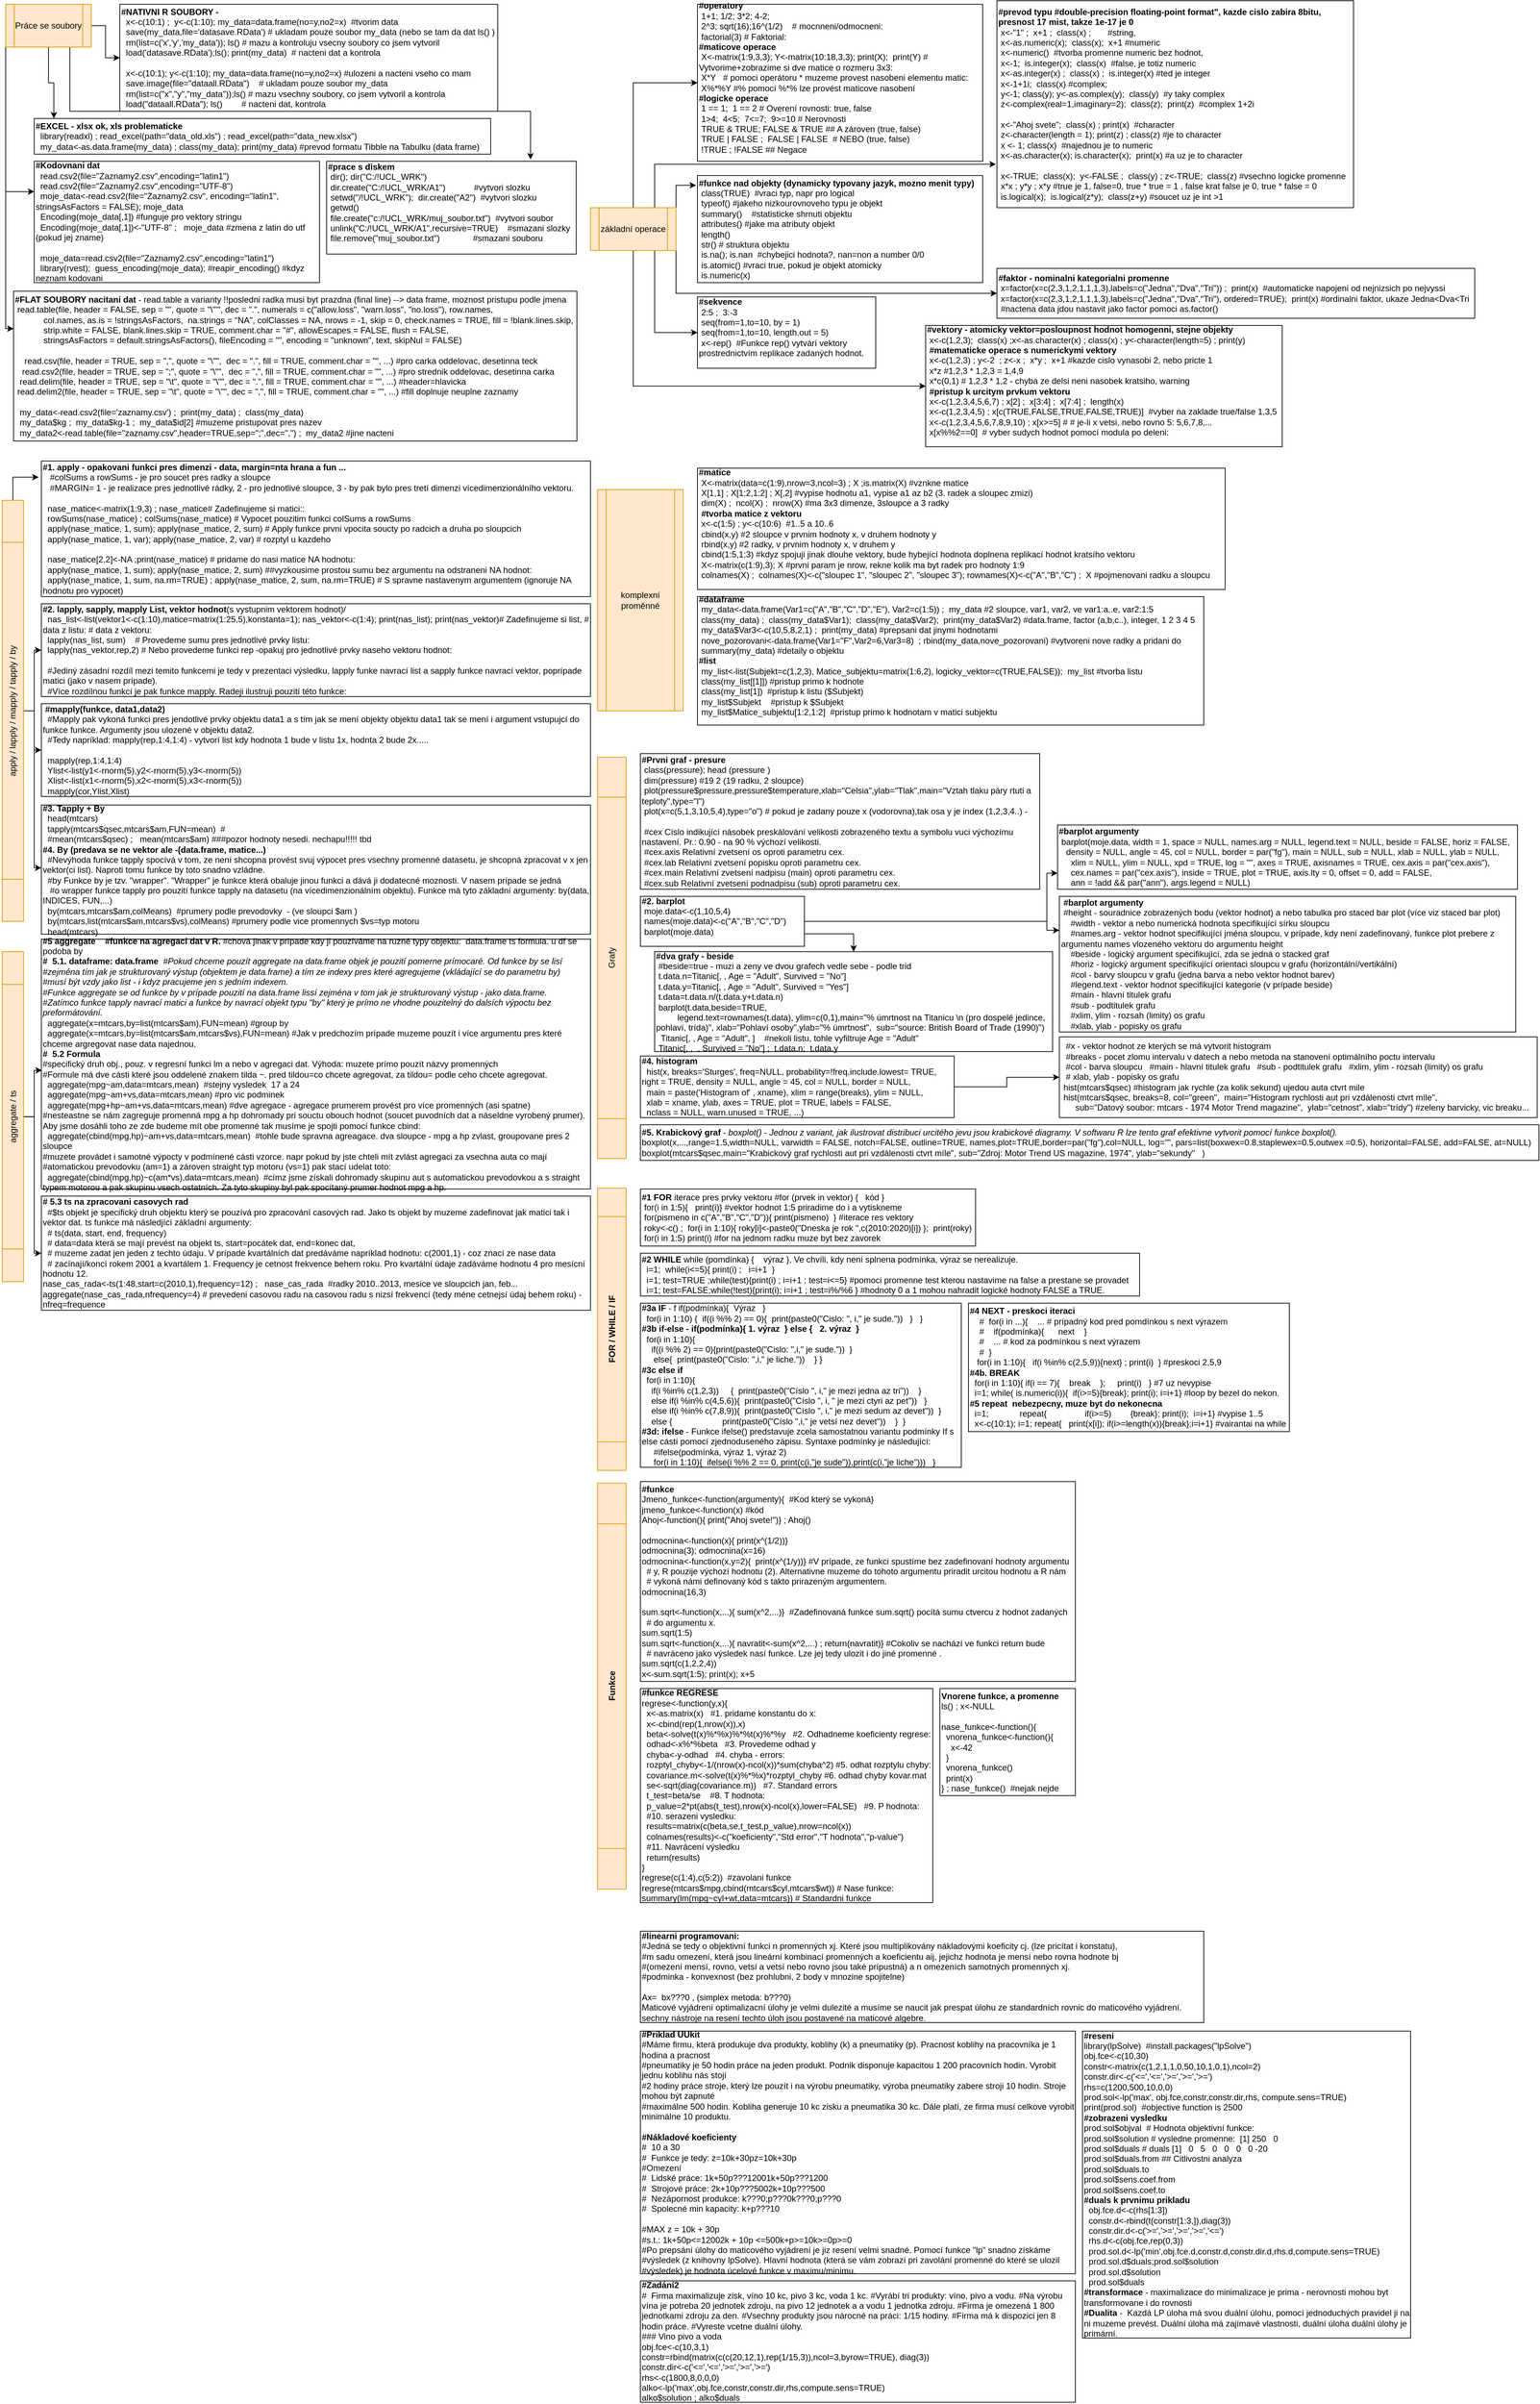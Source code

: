 <mxfile version="12.4.7" type="github">
  <diagram id="MKw7X9UcAvg8FJCNinnX" name="Page-1">
    <mxGraphModel dx="1851" dy="566" grid="1" gridSize="10" guides="1" tooltips="1" connect="1" arrows="1" fold="1" page="1" pageScale="1" pageWidth="827" pageHeight="1169" math="0" shadow="0">
      <root>
        <mxCell id="0"/>
        <mxCell id="1" parent="0"/>
        <mxCell id="dGhhYwrYM2k6FMBEav-u-1" value="&lt;div&gt;&lt;b&gt;#prace s diskem&lt;/b&gt;&lt;/div&gt;&lt;div&gt;&amp;nbsp;dir(); dir(&quot;C:/!UCL_WRK&quot;)&lt;/div&gt;&lt;div&gt;&amp;nbsp;dir.create(&quot;C:/!UCL_WRK/A1&quot;)&amp;nbsp; &amp;nbsp; &amp;nbsp; &amp;nbsp; &amp;nbsp; &amp;nbsp; #vytvori slozku&lt;/div&gt;&lt;div&gt;&amp;nbsp;setwd(&quot;/!UCL_WRK&quot;);&amp;nbsp; dir.create(&quot;A2&quot;)&amp;nbsp; #vytvori slozku&lt;/div&gt;&lt;div&gt;&amp;nbsp;getwd()&lt;/div&gt;&lt;div&gt;&amp;nbsp;file.create(&quot;c:/!UCL_WRK/muj_soubor.txt&quot;)&amp;nbsp; #vytvori soubor&lt;/div&gt;&lt;div&gt;&amp;nbsp;unlink(&quot;C:/!UCL_WRK/A1&quot;,recursive=TRUE)&amp;nbsp; &amp;nbsp; #smazani slozky&lt;/div&gt;&lt;div&gt;&amp;nbsp;file.remove(&quot;muj_soubor.txt&quot;)&amp;nbsp; &amp;nbsp; &amp;nbsp; &amp;nbsp; &amp;nbsp; &amp;nbsp; &amp;nbsp; #smazani souboru&lt;/div&gt;&lt;div&gt;&lt;br&gt;&lt;/div&gt;" style="rounded=0;whiteSpace=wrap;html=1;align=left;" vertex="1" parent="1">
          <mxGeometry x="-370" y="230" width="350" height="130" as="geometry"/>
        </mxCell>
        <mxCell id="dGhhYwrYM2k6FMBEav-u-3" value="&lt;div&gt;&lt;div&gt;&lt;b&gt;#operatory&lt;/b&gt;&lt;/div&gt;&lt;div&gt;&amp;nbsp;1+1; 1/2; 3*2; 4-2;&amp;nbsp;&lt;/div&gt;&lt;div&gt;&amp;nbsp;2^3; sqrt(16);16^(1/2)&amp;nbsp; &amp;nbsp; # mocnneni/odmocneni:&lt;/div&gt;&lt;div&gt;&amp;nbsp;factorial(3) # Faktorial:&lt;/div&gt;&lt;div&gt;&lt;b&gt;#maticove operace&lt;/b&gt;&lt;br&gt;&lt;/div&gt;&lt;div&gt;&amp;nbsp;X&amp;lt;-matrix(1:9,3,3); Y&amp;lt;-matrix(10:18,3,3); print(X);&amp;nbsp; print(Y) # Vytvorime+zobrazime si dve matice o rozmeru 3x3:&lt;/div&gt;&lt;div&gt;&amp;nbsp;X*Y&amp;nbsp; &amp;nbsp;# pomoci operátoru * muzeme provest nasobeni elementu matic:&lt;/div&gt;&lt;div&gt;&amp;nbsp;X%*%Y #% pomocí %*% lze provést maticove nasobení&lt;/div&gt;&lt;div&gt;&lt;b&gt;#logicke operace&lt;/b&gt;&lt;br&gt;&lt;/div&gt;&lt;div&gt;&amp;nbsp;1 == 1;&amp;nbsp; 1 == 2 # Overení rovnosti: true, false&lt;/div&gt;&lt;div&gt;&amp;nbsp;1&amp;gt;4;&amp;nbsp; 4&amp;lt;5;&amp;nbsp; 7&amp;lt;=7;&amp;nbsp; 9&amp;gt;=10 # Nerovnosti&lt;/div&gt;&lt;div&gt;&amp;nbsp;TRUE &amp;amp; TRUE; FALSE &amp;amp; TRUE ## A zároven (true, false)&lt;/div&gt;&lt;div&gt;&amp;nbsp;TRUE | FALSE ;&amp;nbsp; FALSE | FALSE&amp;nbsp; # NEBO (true, false)&lt;/div&gt;&lt;div&gt;&amp;nbsp;!TRUE ; !FALSE ## Negace&lt;/div&gt;&lt;/div&gt;&lt;div&gt;&lt;br&gt;&lt;/div&gt;" style="rounded=0;whiteSpace=wrap;html=1;align=left;" vertex="1" parent="1">
          <mxGeometry x="150" y="10" width="400" height="220" as="geometry"/>
        </mxCell>
        <mxCell id="dGhhYwrYM2k6FMBEav-u-4" value="&lt;div&gt;&lt;b&gt;#funkce nad objekty (dynamicky typovany jazyk, mozno menit typy)&lt;/b&gt;&lt;/div&gt;&lt;div&gt;&amp;nbsp;class(TRUE)&amp;nbsp; #vraci typ, napr pro logical&amp;nbsp;&lt;/div&gt;&lt;div&gt;&amp;nbsp;typeof() #jakeho nizkourovnoveho typu je objekt&lt;/div&gt;&lt;div&gt;&amp;nbsp;summary()&amp;nbsp; &amp;nbsp; #statisticke shrnuti objektu&lt;/div&gt;&lt;div&gt;&amp;nbsp;attributes() #jake ma atributy objekt&lt;/div&gt;&lt;div&gt;&amp;nbsp;length()&lt;/div&gt;&lt;div&gt;&amp;nbsp;str() # struktura objektu&lt;/div&gt;&lt;div&gt;&amp;nbsp;is.na(); is.nan&amp;nbsp; #chybejici hodnota?, nan=non a number 0/0&lt;/div&gt;&lt;div&gt;&amp;nbsp;is.atomic() #vraci true, pokud je objekt atomicky&lt;/div&gt;&lt;div&gt;&amp;nbsp;is.numeric(x)&lt;/div&gt;" style="rounded=0;whiteSpace=wrap;html=1;align=left;" vertex="1" parent="1">
          <mxGeometry x="150" y="250" width="400" height="150" as="geometry"/>
        </mxCell>
        <mxCell id="dGhhYwrYM2k6FMBEav-u-5" value="&lt;div&gt;&lt;b&gt;#prevod typu #double-precision floating-point format&quot;, kazde cislo zabira 8bitu, presnost 17 mist, takze 1e-17 je 0&lt;/b&gt;&lt;/div&gt;&lt;div&gt;&amp;nbsp;x&amp;lt;-&quot;1&quot; ;&amp;nbsp; x+1 ;&amp;nbsp; class(x) ;&amp;nbsp; &amp;nbsp; &amp;nbsp; &amp;nbsp;#string,&lt;/div&gt;&lt;div&gt;&amp;nbsp;x&amp;lt;-as.numeric(x);&amp;nbsp; class(x);&amp;nbsp; x+1 #numeric&lt;/div&gt;&lt;div&gt;&amp;nbsp;x&amp;lt;-numeric()&amp;nbsp; #tvorba promenne numeric bez hodnot,&amp;nbsp;&lt;/div&gt;&lt;div&gt;&amp;nbsp;x&amp;lt;-1;&amp;nbsp; is.integer(x);&amp;nbsp; class(x)&amp;nbsp; #false, je totiz numeric&lt;/div&gt;&lt;div&gt;&amp;nbsp;x&amp;lt;-as.integer(x) ;&amp;nbsp; class(x) ;&amp;nbsp; is.integer(x) #ted je integer&lt;/div&gt;&lt;div&gt;&amp;nbsp;x&amp;lt;-1+1i;&amp;nbsp; class(x) #complex;&amp;nbsp;&lt;/div&gt;&lt;div&gt;&amp;nbsp;y&amp;lt;-1; class(y); y&amp;lt;-as.complex(y);&amp;nbsp; class(y)&amp;nbsp; #y taky complex&lt;/div&gt;&lt;div&gt;&amp;nbsp;z&amp;lt;-complex(real=1,imaginary=2);&amp;nbsp; class(z);&amp;nbsp; print(z)&amp;nbsp; #complex 1+2i&lt;/div&gt;&lt;div&gt;&amp;nbsp;&lt;/div&gt;&lt;div&gt;&amp;nbsp;x&amp;lt;-&quot;Ahoj svete&quot;;&amp;nbsp; class(x) ; print(x)&amp;nbsp; #character&lt;/div&gt;&lt;div&gt;&amp;nbsp;z&amp;lt;-character(length = 1); print(z) ; class(z) #je to character&lt;/div&gt;&lt;div&gt;&amp;nbsp;x &amp;lt;- 1; class(x)&amp;nbsp; #najednou je to numeric&lt;/div&gt;&lt;div&gt;&amp;nbsp;x&amp;lt;-as.character(x); is.character(x);&amp;nbsp; print(x) #a uz je to character&lt;/div&gt;&lt;div&gt;&amp;nbsp;&lt;/div&gt;&lt;div&gt;&amp;nbsp;x&amp;lt;-TRUE;&amp;nbsp; class(x);&amp;nbsp; y&amp;lt;-FALSE ;&amp;nbsp; class(y) ; z&amp;lt;-TRUE;&amp;nbsp; class(z) #vsechno logicke promenne&lt;/div&gt;&lt;div&gt;&amp;nbsp;x*x ; y*y ; x*y #true je 1, false=0, true * true = 1 , false krat false je 0, true * false = 0&lt;/div&gt;&lt;div&gt;&amp;nbsp;is.logical(x);&amp;nbsp; is.logical(z*y);&amp;nbsp; class(z+y) #soucet uz je int &amp;gt;1&lt;/div&gt;" style="rounded=0;whiteSpace=wrap;html=1;align=left;" vertex="1" parent="1">
          <mxGeometry x="570" y="5" width="500" height="290" as="geometry"/>
        </mxCell>
        <mxCell id="dGhhYwrYM2k6FMBEav-u-6" value="&lt;div&gt;&lt;b&gt;#vektory - atomicky vektor=posloupnost hodnot homogenni, stejne objekty&lt;/b&gt;&lt;/div&gt;&lt;div&gt;&amp;nbsp;x&amp;lt;-c(1,2,3);&amp;nbsp; class(x) ;x&amp;lt;-as.character(x) ; class(x) ; y&amp;lt;-character(length=5) ; print(y)&lt;/div&gt;&lt;div&gt;&amp;nbsp;&lt;b&gt;#&lt;/b&gt;&lt;span&gt;&lt;b&gt;matematicke operace s numerickymi vektory&lt;/b&gt;&lt;/span&gt;&lt;/div&gt;&lt;div&gt;&lt;b&gt;&amp;nbsp;&lt;/b&gt;x&amp;lt;-c(1,2,3) ; y&amp;lt;-2&amp;nbsp; ; z&amp;lt;-x ;&amp;nbsp; x*y ;&amp;nbsp; x+1 #kazde cislo vynasobi 2, nebo pricte 1&lt;/div&gt;&lt;div&gt;&amp;nbsp;x*z #1,2,3 * 1,2,3 = 1,4,9&amp;nbsp;&lt;/div&gt;&lt;div&gt;&amp;nbsp;x*c(0,1) # 1,2,3 * 1,2 - chyba ze delsi neni nasobek kratsiho, warning&lt;/div&gt;&lt;div&gt;&amp;nbsp;&lt;span&gt;&lt;b&gt;#pristup k urcitym prvkum vektoru&lt;/b&gt;&lt;/span&gt;&lt;/div&gt;&lt;div&gt;&lt;b&gt;&amp;nbsp;&lt;/b&gt;x&amp;lt;-c(1,2,3,4,5,6,7) ; x[2] ;&amp;nbsp; x[3:4] ;&amp;nbsp; x[7:4] ;&amp;nbsp; length(x)&lt;/div&gt;&lt;div&gt;&amp;nbsp;x&amp;lt;-c(1,2,3,4,5) ; x[c(TRUE,FALSE,TRUE,FALSE,TRUE)]&amp;nbsp; #vyber na zaklade true/false 1,3,5&amp;nbsp;&lt;/div&gt;&lt;div&gt;&amp;nbsp;x&amp;lt;-c(1,2,3,4,5,6,7,8,9,10) ; x[x&amp;gt;=5] # # je-li x vetsi, nebo rovno 5: 5,6,7,8,...&lt;/div&gt;&lt;div&gt;&amp;nbsp;x[x%%2==0]&amp;nbsp; # vyber sudych hodnot pomocí modula po deleni:&amp;nbsp;&lt;/div&gt;&lt;div&gt;&amp;nbsp;&lt;/div&gt;" style="rounded=0;whiteSpace=wrap;html=1;align=left;" vertex="1" parent="1">
          <mxGeometry x="470" y="460" width="500" height="170" as="geometry"/>
        </mxCell>
        <mxCell id="dGhhYwrYM2k6FMBEav-u-8" value="&lt;div&gt;&lt;b&gt;#sekvence&amp;nbsp;&lt;/b&gt;&lt;/div&gt;&lt;div&gt;&amp;nbsp;2:5 ;&amp;nbsp; 3:-3&lt;/div&gt;&lt;div&gt;&amp;nbsp;seq(from=1,to=10, by = 1)&lt;/div&gt;&lt;div&gt;&amp;nbsp;seq(from=1,to=10, length.out = 5)&lt;/div&gt;&lt;div&gt;&amp;nbsp;x&amp;lt;-rep()&amp;nbsp; #Funkce rep() vytvárí vektory prostrednictvím replikace zadaných hodnot.&lt;/div&gt;&lt;div&gt;&lt;br&gt;&lt;/div&gt;" style="rounded=0;whiteSpace=wrap;html=1;align=left;" vertex="1" parent="1">
          <mxGeometry x="150" y="420" width="250" height="100" as="geometry"/>
        </mxCell>
        <mxCell id="dGhhYwrYM2k6FMBEav-u-11" value="&lt;div&gt;&lt;b&gt;#matice&amp;nbsp;&lt;/b&gt;&lt;/div&gt;&lt;div&gt;&amp;nbsp;X&amp;lt;-matrix(data=c(1:9),nrow=3,ncol=3) ; X ;is.matrix(X) #vznkne matice&amp;nbsp;&lt;/div&gt;&lt;div&gt;&amp;nbsp;X[1,1] ; X[1:2,1:2] ; X[,2] #vypise hodnotu a1, vypise a1 az b2 (3. radek a sloupec zmizi)&lt;/div&gt;&lt;div&gt;&amp;nbsp;dim(X) ;&amp;nbsp; ncol(X) ;&amp;nbsp; nrow(X) #ma 3x3 dimenze, 3sloupce a 3 radky&lt;/div&gt;&lt;div&gt;&lt;b&gt;&amp;nbsp;#tvorba matice z vektoru&lt;/b&gt;&lt;br&gt;&lt;/div&gt;&lt;div&gt;&amp;nbsp;x&amp;lt;-c(1:5) ; y&amp;lt;-c(10:6)&amp;nbsp; #1..5 a 10..6&lt;/div&gt;&lt;div&gt;&amp;nbsp;cbind(x,y) #2 sloupce v prvnim hodnoty x, v druhem hodnoty y&lt;/div&gt;&lt;div&gt;&amp;nbsp;rbind(x,y) #2 radky, v prvnim hodnoty x, v druhem y&lt;/div&gt;&lt;div&gt;&amp;nbsp;cbind(1:5,1:3) #kdyz spojuji jinak dlouhe vektory, bude hybející hodnota doplnena replikací hodnot kratsího vektoru&lt;/div&gt;&lt;div&gt;&lt;span&gt;&amp;nbsp;X&amp;lt;-matrix(c(1:9),3); X #prvni param je nrow, rekne kolik ma byt radek pro hodnoty 1:9&lt;/span&gt;&lt;br&gt;&lt;/div&gt;&lt;div&gt;&amp;nbsp;colnames(X) ;&amp;nbsp; colnames(X)&amp;lt;-c(&quot;sloupec 1&quot;, &quot;sloupec 2&quot;, &quot;sloupec 3&quot;); rownames(X)&amp;lt;-c(&quot;A&quot;,&quot;B&quot;,&quot;C&quot;) ;&amp;nbsp; X #pojmenovani radku a sloupcu&lt;/div&gt;&lt;div&gt;&lt;br&gt;&lt;/div&gt;" style="rounded=0;whiteSpace=wrap;html=1;align=left;" vertex="1" parent="1">
          <mxGeometry x="150" y="660" width="740" height="170" as="geometry"/>
        </mxCell>
        <mxCell id="dGhhYwrYM2k6FMBEav-u-12" value="&lt;div&gt;&lt;b&gt;#dataframe&lt;/b&gt;&lt;/div&gt;&lt;div&gt;&amp;nbsp;my_data&amp;lt;-data.frame(Var1=c(&quot;A&quot;,&quot;B&quot;,&quot;C&quot;,&quot;D&quot;,&quot;E&quot;), Var2=c(1:5)) ;&amp;nbsp; my_data #2 sloupce, var1, var2, ve var1:a..e, var2:1:5&lt;/div&gt;&lt;div&gt;&amp;nbsp;class(my_data) ;&amp;nbsp; class(my_data$Var1);&amp;nbsp; class(my_data$Var2);&amp;nbsp; print(my_data$Var2) #data.frame, factor (a,b,c..), integer, 1 2 3 4 5&lt;/div&gt;&lt;div&gt;&amp;nbsp;my_data$Var3&amp;lt;-c(10,5,8,2,1) ;&amp;nbsp; print(my_data) #prepsani dat jinymi hodnotami&lt;/div&gt;&lt;div&gt;&amp;nbsp;nove_pozorovani&amp;lt;-data.frame(Var1=&quot;F&quot;,Var2=6,Var3=8)&amp;nbsp; ; rbind(my_data,nove_pozorovani) #vytvoreni nove radky a pridani do&amp;nbsp;&lt;/div&gt;&lt;div&gt;&amp;nbsp;summary(my_data) #detaily o objektu&lt;/div&gt;&lt;div&gt;&lt;div&gt;&lt;b&gt;#list&lt;/b&gt;&lt;/div&gt;&lt;div&gt;&amp;nbsp;my_list&amp;lt;-list(Subjekt=c(1,2,3), Matice_subjektu=matrix(1:6,2), logicky_vektor=c(TRUE,FALSE));&amp;nbsp; my_list #tvorba listu&lt;/div&gt;&lt;div&gt;&amp;nbsp;class(my_list[[1]]) #pristup primo k hodnote&lt;/div&gt;&lt;div&gt;&amp;nbsp;class(my_list[1])&amp;nbsp; #pristup k listu ($Subjekt)&lt;/div&gt;&lt;div&gt;&amp;nbsp;my_list$Subjekt&amp;nbsp; &amp;nbsp; #pristup k $Subjekt&lt;/div&gt;&lt;div&gt;&amp;nbsp;my_list$Matice_subjektu[1:2,1:2]&amp;nbsp; #pristup primo k hodnotam v matici subjektu&lt;/div&gt;&lt;/div&gt;&lt;div&gt;&lt;br&gt;&lt;/div&gt;" style="rounded=0;whiteSpace=wrap;html=1;align=left;" vertex="1" parent="1">
          <mxGeometry x="150" y="840" width="710" height="180" as="geometry"/>
        </mxCell>
        <mxCell id="dGhhYwrYM2k6FMBEav-u-13" value="&lt;div&gt;&lt;b&gt;#faktor - nominalni kategorialni promenne&lt;/b&gt;&lt;/div&gt;&lt;div&gt;&amp;nbsp;x=factor(x=c(2,3,1,2,1,1,1,3),labels=c(&quot;Jedna&quot;,&quot;Dva&quot;,&quot;Tri&quot;)) ;&amp;nbsp; print(x)&amp;nbsp; #automaticke napojeni od nejnizsich po nejvyssi&lt;/div&gt;&lt;div&gt;&amp;nbsp;x=factor(x=c(2,3,1,2,1,1,1,3),labels=c(&quot;Jedna&quot;,&quot;Dva&quot;,&quot;Tri&quot;), ordered=TRUE);&amp;nbsp; print(x) #ordinalni faktor, ukaze Jedna&amp;lt;Dva&amp;lt;Tri&lt;/div&gt;&lt;div&gt;&amp;nbsp;#nactena data jdou nastavit jako factor pomoci as.factor()&lt;/div&gt;" style="rounded=0;whiteSpace=wrap;html=1;align=left;" vertex="1" parent="1">
          <mxGeometry x="570" y="380" width="670" height="70" as="geometry"/>
        </mxCell>
        <mxCell id="dGhhYwrYM2k6FMBEav-u-14" value="&lt;div&gt;&lt;b&gt;#FLAT SOUBORY nacitani dat &lt;/b&gt;- read.table a varianty !!posledni radka musi byt prazdna (final line) --&amp;gt; data frame, moznost pristupu podle jmena&lt;/div&gt;&lt;div&gt;&amp;nbsp;read.table(file, header = FALSE, sep = &quot;&quot;, quote = &quot;\&quot;&#39;&quot;, dec = &quot;.&quot;, numerals = c(&quot;allow.loss&quot;, &quot;warn.loss&quot;, &quot;no.loss&quot;), row.names,&amp;nbsp;&lt;/div&gt;&lt;div&gt;&amp;nbsp; &amp;nbsp; &amp;nbsp; &amp;nbsp; &amp;nbsp; &amp;nbsp; col.names, as.is = !stringsAsFactors,&amp;nbsp; na.strings = &quot;NA&quot;, colClasses = NA, nrows = -1, skip = 0, check.names = TRUE, fill = !blank.lines.skip,&lt;/div&gt;&lt;div&gt;&amp;nbsp; &amp;nbsp; &amp;nbsp; &amp;nbsp; &amp;nbsp; &amp;nbsp; strip.white = FALSE, blank.lines.skip = TRUE, comment.char = &quot;#&quot;, allowEscapes = FALSE, flush = FALSE,&amp;nbsp;&lt;/div&gt;&lt;div&gt;&amp;nbsp; &amp;nbsp; &amp;nbsp; &amp;nbsp; &amp;nbsp; &amp;nbsp; stringsAsFactors = default.stringsAsFactors(), fileEncoding = &quot;&quot;, encoding = &quot;unknown&quot;, text, skipNul = FALSE)&lt;/div&gt;&lt;div&gt;&amp;nbsp;&amp;nbsp;&lt;/div&gt;&lt;div&gt;&amp;nbsp; &amp;nbsp; read.csv(file, header = TRUE, sep = &quot;,&quot;, quote = &quot;\&quot;&quot;,&amp;nbsp; dec = &quot;.&quot;, fill = TRUE, comment.char = &quot;&quot;, ...) #pro carka oddelovac, desetinna teck&lt;/div&gt;&lt;div&gt;&amp;nbsp; &amp;nbsp;read.csv2(file, header = TRUE, sep = &quot;;&quot;, quote = &quot;\&quot;&quot;,&amp;nbsp; dec = &quot;,&quot;, fill = TRUE, comment.char = &quot;&quot;, ...) #pro strednik oddelovac, desetinna carka&lt;/div&gt;&lt;div&gt;&amp;nbsp; read.delim(file, header = TRUE, sep = &quot;\t&quot;, quote = &quot;\&quot;&quot;, dec = &quot;.&quot;, fill = TRUE, comment.char = &quot;&quot;, ...) #header=hlavicka&lt;/div&gt;&lt;div&gt;&amp;nbsp;read.delim2(file, header = TRUE, sep = &quot;\t&quot;, quote = &quot;\&quot;&quot;, dec = &quot;,&quot;, fill = TRUE, comment.char = &quot;&quot;, ...) #fill doplnuje neuplne zaznamy&lt;/div&gt;&lt;div&gt;&amp;nbsp;&lt;/div&gt;&lt;div&gt;&amp;nbsp; my_data&amp;lt;-read.csv2(file=&#39;zaznamy.csv&#39;) ;&amp;nbsp; print(my_data) ;&amp;nbsp; class(my_data)&lt;/div&gt;&lt;div&gt;&amp;nbsp; my_data$kg ;&amp;nbsp; my_data$kg-1 ;&amp;nbsp; my_data$id[2] #muzeme pristupovat pres nazev&lt;/div&gt;&lt;div&gt;&amp;nbsp; my_data2&amp;lt;-read.table(file=&quot;zaznamy.csv&quot;,header=TRUE,sep=&quot;;&quot;,dec=&quot;,&quot;) ;&amp;nbsp; my_data2 #jine nacteni&lt;/div&gt;" style="rounded=0;whiteSpace=wrap;html=1;align=left;" vertex="1" parent="1">
          <mxGeometry x="-809" y="412" width="790" height="210" as="geometry"/>
        </mxCell>
        <mxCell id="dGhhYwrYM2k6FMBEav-u-15" value="&lt;div&gt;&lt;b&gt;#NATIVNI R SOUBORY -&amp;nbsp; &amp;nbsp;&lt;/b&gt;&lt;/div&gt;&lt;div&gt;&amp;nbsp; x&amp;lt;-c(10:1) ;&amp;nbsp; y&amp;lt;-c(1:10); my_data=data.frame(no=y,no2=x)&amp;nbsp; #tvorim data&lt;/div&gt;&lt;div&gt;&amp;nbsp; save(my_data,file=&#39;datasave.RData&#39;) # ukladam pouze soubor my_data (nebo se tam da dat ls() )&lt;/div&gt;&lt;div&gt;&amp;nbsp; rm(list=c(&#39;x&#39;,&#39;y&#39;,&#39;my_data&#39;)); ls() # mazu a kontroluju vsecny soubory co jsem vytvoril&lt;/div&gt;&lt;div&gt;&amp;nbsp; load(&#39;datasave.RData&#39;);ls(); print(my_data)&amp;nbsp; # nacteni dat a kontrola&lt;/div&gt;&lt;div&gt;&amp;nbsp;&amp;nbsp;&lt;/div&gt;&lt;div&gt;&amp;nbsp; x&amp;lt;-c(10:1); y&amp;lt;-c(1:10); my_data=data.frame(no=y,no2=x) #ulozeni a nacteni vseho co mam&lt;/div&gt;&lt;div&gt;&amp;nbsp; save.image(file=&quot;dataall.RData&quot;)&amp;nbsp; &amp;nbsp; # ukladam pouze soubor my_data&lt;/div&gt;&lt;div&gt;&amp;nbsp; rm(list=c(&quot;x&quot;,&quot;y&quot;,&quot;my_data&quot;));ls() # mazu vsechny soubory, co jsem vytvoril a kontrola&lt;/div&gt;&lt;div&gt;&amp;nbsp; load(&quot;dataall.RData&quot;); ls()&amp;nbsp; &amp;nbsp; &amp;nbsp; &amp;nbsp; # nacteni dat, kontrola&lt;/div&gt;" style="rounded=0;whiteSpace=wrap;html=1;align=left;" vertex="1" parent="1">
          <mxGeometry x="-660" y="10" width="530" height="150" as="geometry"/>
        </mxCell>
        <mxCell id="dGhhYwrYM2k6FMBEav-u-16" value="&lt;div&gt;&lt;b&gt;#EXCEL - xlsx ok, xls problematicke&lt;/b&gt;&lt;/div&gt;&lt;div&gt;&amp;nbsp; library(readxl) ; read_excel(path=&quot;data_old.xls&quot;) ; read_excel(path=&quot;data_new.xlsx&quot;)&lt;/div&gt;&lt;div&gt;&amp;nbsp; my_data&amp;lt;-as.data.frame(my_data) ; class(my_data); print(my_data) #prevod formatu Tibble na Tabulku (data frame)&lt;/div&gt;" style="rounded=0;whiteSpace=wrap;html=1;align=left;" vertex="1" parent="1">
          <mxGeometry x="-780" y="170.0" width="640" height="50" as="geometry"/>
        </mxCell>
        <mxCell id="dGhhYwrYM2k6FMBEav-u-17" value="&lt;div&gt;&amp;nbsp;&amp;nbsp;&lt;/div&gt;&lt;div&gt;&lt;b&gt;#Kodovnani dat&lt;/b&gt;&lt;/div&gt;&lt;div&gt;&amp;nbsp; read.csv2(file=&quot;Zaznamy2.csv&quot;,encoding=&quot;latin1&quot;)&lt;/div&gt;&lt;div&gt;&amp;nbsp; read.csv2(file=&quot;Zaznamy2.csv&quot;,encoding=&quot;UTF-8&quot;)&lt;/div&gt;&lt;div&gt;&amp;nbsp; moje_data&amp;lt;-read.csv2(file=&quot;Zaznamy2.csv&quot;, encoding=&quot;latin1&quot;, stringsAsFactors = FALSE); moje_data&lt;/div&gt;&lt;div&gt;&amp;nbsp; Encoding(moje_data[,1]) #funguje pro vektory stringu&lt;/div&gt;&lt;div&gt;&amp;nbsp; Encoding(moje_data[,1])&amp;lt;-&quot;UTF-8&quot; ;&amp;nbsp; &amp;nbsp;moje_data #zmena z latin do utf (pokud jej zname)&lt;/div&gt;&lt;div&gt;&amp;nbsp;&amp;nbsp;&lt;/div&gt;&lt;div&gt;&amp;nbsp; moje_data=read.csv2(file=&quot;Zaznamy2.csv&quot;,encoding=&quot;latin1&quot;)&amp;nbsp;&lt;/div&gt;&lt;div&gt;&amp;nbsp; library(rvest);&amp;nbsp; guess_encoding(moje_data); #reapir_encoding() #kdyz neznam kodovani&lt;span&gt;&amp;nbsp;&lt;/span&gt;&lt;/div&gt;&lt;div&gt;&amp;nbsp;&amp;nbsp;&lt;/div&gt;" style="rounded=0;whiteSpace=wrap;html=1;align=left;" vertex="1" parent="1">
          <mxGeometry x="-780" y="230" width="400" height="170" as="geometry"/>
        </mxCell>
        <mxCell id="dGhhYwrYM2k6FMBEav-u-19" style="edgeStyle=orthogonalEdgeStyle;rounded=0;orthogonalLoop=1;jettySize=auto;html=1;" edge="1" parent="1" source="dGhhYwrYM2k6FMBEav-u-18" target="dGhhYwrYM2k6FMBEav-u-15">
          <mxGeometry relative="1" as="geometry"/>
        </mxCell>
        <mxCell id="dGhhYwrYM2k6FMBEav-u-20" style="edgeStyle=orthogonalEdgeStyle;rounded=0;orthogonalLoop=1;jettySize=auto;html=1;entryX=0.043;entryY=-0.004;entryDx=0;entryDy=0;entryPerimeter=0;" edge="1" parent="1" source="dGhhYwrYM2k6FMBEav-u-18" target="dGhhYwrYM2k6FMBEav-u-16">
          <mxGeometry relative="1" as="geometry"/>
        </mxCell>
        <mxCell id="dGhhYwrYM2k6FMBEav-u-21" style="edgeStyle=orthogonalEdgeStyle;rounded=0;orthogonalLoop=1;jettySize=auto;html=1;exitX=0;exitY=1;exitDx=0;exitDy=0;entryX=0;entryY=0.25;entryDx=0;entryDy=0;" edge="1" parent="1" source="dGhhYwrYM2k6FMBEav-u-18" target="dGhhYwrYM2k6FMBEav-u-17">
          <mxGeometry relative="1" as="geometry"/>
        </mxCell>
        <mxCell id="dGhhYwrYM2k6FMBEav-u-22" style="edgeStyle=orthogonalEdgeStyle;rounded=0;orthogonalLoop=1;jettySize=auto;html=1;exitX=0.75;exitY=1;exitDx=0;exitDy=0;entryX=0.817;entryY=-0.02;entryDx=0;entryDy=0;entryPerimeter=0;" edge="1" parent="1" source="dGhhYwrYM2k6FMBEav-u-18" target="dGhhYwrYM2k6FMBEav-u-1">
          <mxGeometry relative="1" as="geometry">
            <Array as="points">
              <mxPoint x="-730" y="160"/>
              <mxPoint x="-84" y="160"/>
            </Array>
          </mxGeometry>
        </mxCell>
        <mxCell id="dGhhYwrYM2k6FMBEav-u-46" style="edgeStyle=orthogonalEdgeStyle;rounded=0;orthogonalLoop=1;jettySize=auto;html=1;exitX=0;exitY=1;exitDx=0;exitDy=0;entryX=0;entryY=0.25;entryDx=0;entryDy=0;" edge="1" parent="1" source="dGhhYwrYM2k6FMBEav-u-18" target="dGhhYwrYM2k6FMBEav-u-14">
          <mxGeometry relative="1" as="geometry">
            <Array as="points">
              <mxPoint x="-820" y="465"/>
            </Array>
          </mxGeometry>
        </mxCell>
        <mxCell id="dGhhYwrYM2k6FMBEav-u-18" value="Práce se soubory" style="shape=process;whiteSpace=wrap;html=1;backgroundOutline=1;fillColor=#ffe6cc;strokeColor=#d79b00;" vertex="1" parent="1">
          <mxGeometry x="-820" y="10" width="120" height="60" as="geometry"/>
        </mxCell>
        <mxCell id="dGhhYwrYM2k6FMBEav-u-25" style="edgeStyle=orthogonalEdgeStyle;rounded=0;orthogonalLoop=1;jettySize=auto;html=1;exitX=0.5;exitY=0;exitDx=0;exitDy=0;entryX=0;entryY=0.5;entryDx=0;entryDy=0;" edge="1" parent="1" source="dGhhYwrYM2k6FMBEav-u-23" target="dGhhYwrYM2k6FMBEav-u-3">
          <mxGeometry relative="1" as="geometry"/>
        </mxCell>
        <mxCell id="dGhhYwrYM2k6FMBEav-u-26" style="edgeStyle=orthogonalEdgeStyle;rounded=0;orthogonalLoop=1;jettySize=auto;html=1;exitX=0.75;exitY=0;exitDx=0;exitDy=0;entryX=-0.003;entryY=0.79;entryDx=0;entryDy=0;entryPerimeter=0;" edge="1" parent="1" source="dGhhYwrYM2k6FMBEav-u-23" target="dGhhYwrYM2k6FMBEav-u-5">
          <mxGeometry relative="1" as="geometry"/>
        </mxCell>
        <mxCell id="dGhhYwrYM2k6FMBEav-u-27" style="edgeStyle=orthogonalEdgeStyle;rounded=0;orthogonalLoop=1;jettySize=auto;html=1;exitX=1;exitY=0;exitDx=0;exitDy=0;entryX=-0.005;entryY=0.091;entryDx=0;entryDy=0;entryPerimeter=0;" edge="1" parent="1" source="dGhhYwrYM2k6FMBEav-u-23" target="dGhhYwrYM2k6FMBEav-u-4">
          <mxGeometry relative="1" as="geometry"/>
        </mxCell>
        <mxCell id="dGhhYwrYM2k6FMBEav-u-28" style="edgeStyle=orthogonalEdgeStyle;rounded=0;orthogonalLoop=1;jettySize=auto;html=1;exitX=1;exitY=1;exitDx=0;exitDy=0;entryX=0;entryY=0.5;entryDx=0;entryDy=0;" edge="1" parent="1" source="dGhhYwrYM2k6FMBEav-u-23" target="dGhhYwrYM2k6FMBEav-u-13">
          <mxGeometry relative="1" as="geometry"/>
        </mxCell>
        <mxCell id="dGhhYwrYM2k6FMBEav-u-29" style="edgeStyle=orthogonalEdgeStyle;rounded=0;orthogonalLoop=1;jettySize=auto;html=1;exitX=0.75;exitY=1;exitDx=0;exitDy=0;entryX=0;entryY=0.5;entryDx=0;entryDy=0;" edge="1" parent="1" source="dGhhYwrYM2k6FMBEav-u-23" target="dGhhYwrYM2k6FMBEav-u-8">
          <mxGeometry relative="1" as="geometry"/>
        </mxCell>
        <mxCell id="dGhhYwrYM2k6FMBEav-u-30" style="edgeStyle=orthogonalEdgeStyle;rounded=0;orthogonalLoop=1;jettySize=auto;html=1;exitX=0.5;exitY=1;exitDx=0;exitDy=0;entryX=0;entryY=0.5;entryDx=0;entryDy=0;" edge="1" parent="1" source="dGhhYwrYM2k6FMBEav-u-23" target="dGhhYwrYM2k6FMBEav-u-6">
          <mxGeometry relative="1" as="geometry"/>
        </mxCell>
        <mxCell id="dGhhYwrYM2k6FMBEav-u-23" value="základní operace" style="shape=process;whiteSpace=wrap;html=1;backgroundOutline=1;fillColor=#ffe6cc;strokeColor=#d79b00;" vertex="1" parent="1">
          <mxGeometry y="295" width="120" height="60" as="geometry"/>
        </mxCell>
        <mxCell id="dGhhYwrYM2k6FMBEav-u-24" value="komplexní proměnné" style="shape=process;whiteSpace=wrap;html=1;backgroundOutline=1;fillColor=#ffe6cc;strokeColor=#d79b00;" vertex="1" parent="1">
          <mxGeometry x="10" y="690" width="120" height="310" as="geometry"/>
        </mxCell>
        <mxCell id="dGhhYwrYM2k6FMBEav-u-31" value="&lt;div&gt;&lt;b&gt;#Prvni graf - presure&lt;/b&gt;&lt;/div&gt;&lt;div&gt;&amp;nbsp;class(pressure); head (pressure )&lt;/div&gt;&lt;div&gt;&amp;nbsp;dim(pressure) #19 2 (19 radku, 2 sloupce)&lt;/div&gt;&lt;div&gt;&amp;nbsp;plot(pressure$pressure,pressure$temperature,xlab=&quot;Celsia&quot;,ylab=&quot;Tlak&quot;,main=&quot;Vztah tlaku páry rtuti a teploty&quot;,type=&quot;l&quot;)&lt;/div&gt;&lt;div&gt;&amp;nbsp;plot(x=c(5,1,3,10,5,4),type=&quot;o&quot;) # pokud je zadany pouze x (vodorovna),tak osa y je index (1,2,3,4..) -&amp;nbsp;&lt;/div&gt;&lt;div&gt;&amp;nbsp;&lt;/div&gt;&lt;div&gt;&amp;nbsp;#cex&lt;span style=&quot;white-space: pre&quot;&gt;	&lt;/span&gt;Císlo indikující násobek preskálování velikosti zobrazeného textu a symbolu vuci výchozímu nastavení. Pr.: 0.90 - na 90 % výchozí velikosti.&lt;/div&gt;&lt;div&gt;&amp;nbsp;#cex.axis&lt;span style=&quot;white-space: pre&quot;&gt;	&lt;/span&gt;Relativní zvetsení os oproti parametru cex.&lt;/div&gt;&lt;div&gt;&amp;nbsp;#cex.lab&lt;span style=&quot;white-space: pre&quot;&gt;	&lt;/span&gt;Relativní zvetsení popisku oproti parametru cex.&lt;/div&gt;&lt;div&gt;&amp;nbsp;#cex.main&lt;span style=&quot;white-space: pre&quot;&gt;	&lt;/span&gt;Relativní zvetsení nadpisu (main) oproti parametru cex.&lt;/div&gt;&lt;div&gt;&amp;nbsp;#cex.sub&lt;span style=&quot;white-space: pre&quot;&gt;	&lt;/span&gt;Relativní zvetsení podnadpisu (sub) oproti parametru cex.&lt;/div&gt;" style="rounded=0;whiteSpace=wrap;html=1;align=left;" vertex="1" parent="1">
          <mxGeometry x="70" y="1060" width="560" height="190" as="geometry"/>
        </mxCell>
        <mxCell id="dGhhYwrYM2k6FMBEav-u-32" value="Grafy" style="shape=process;whiteSpace=wrap;html=1;backgroundOutline=1;fillColor=#ffe6cc;strokeColor=#d79b00;rotation=-90;" vertex="1" parent="1">
          <mxGeometry x="-251.25" y="1326.25" width="562.5" height="40" as="geometry"/>
        </mxCell>
        <mxCell id="dGhhYwrYM2k6FMBEav-u-39" style="edgeStyle=orthogonalEdgeStyle;rounded=0;orthogonalLoop=1;jettySize=auto;html=1;entryX=0;entryY=0.75;entryDx=0;entryDy=0;" edge="1" parent="1" source="dGhhYwrYM2k6FMBEav-u-33" target="dGhhYwrYM2k6FMBEav-u-34">
          <mxGeometry relative="1" as="geometry">
            <Array as="points">
              <mxPoint x="640" y="1295"/>
              <mxPoint x="640" y="1228"/>
            </Array>
          </mxGeometry>
        </mxCell>
        <mxCell id="dGhhYwrYM2k6FMBEav-u-40" style="edgeStyle=orthogonalEdgeStyle;rounded=0;orthogonalLoop=1;jettySize=auto;html=1;exitX=1;exitY=0.5;exitDx=0;exitDy=0;entryX=0;entryY=0.25;entryDx=0;entryDy=0;" edge="1" parent="1" source="dGhhYwrYM2k6FMBEav-u-33" target="dGhhYwrYM2k6FMBEav-u-35">
          <mxGeometry relative="1" as="geometry">
            <mxPoint x="550" y="1295" as="targetPoint"/>
            <Array as="points">
              <mxPoint x="640" y="1295"/>
              <mxPoint x="640" y="1308"/>
            </Array>
          </mxGeometry>
        </mxCell>
        <mxCell id="dGhhYwrYM2k6FMBEav-u-41" style="edgeStyle=orthogonalEdgeStyle;rounded=0;orthogonalLoop=1;jettySize=auto;html=1;exitX=1;exitY=0.75;exitDx=0;exitDy=0;entryX=0.5;entryY=0;entryDx=0;entryDy=0;" edge="1" parent="1" source="dGhhYwrYM2k6FMBEav-u-33" target="dGhhYwrYM2k6FMBEav-u-36">
          <mxGeometry relative="1" as="geometry"/>
        </mxCell>
        <mxCell id="dGhhYwrYM2k6FMBEav-u-33" value="&lt;div&gt;&lt;b&gt;#2. barplot&lt;/b&gt;&lt;/div&gt;&lt;div&gt;&amp;nbsp;moje.data&amp;lt;-c(1,10,5,4)&lt;/div&gt;&lt;div&gt;&amp;nbsp;names(moje.data)&amp;lt;-c(&quot;A&quot;,&quot;B&quot;,&quot;C&quot;,&quot;D&quot;)&lt;/div&gt;&lt;div&gt;&amp;nbsp;barplot(moje.data)&lt;/div&gt;&lt;div&gt;&lt;br&gt;&lt;/div&gt;" style="rounded=0;whiteSpace=wrap;html=1;align=left;" vertex="1" parent="1">
          <mxGeometry x="70" y="1260" width="230" height="70" as="geometry"/>
        </mxCell>
        <mxCell id="dGhhYwrYM2k6FMBEav-u-34" value="&lt;div&gt;&lt;b&gt;#barplot argumenty&lt;/b&gt;&lt;/div&gt;&lt;div&gt;&amp;nbsp;barplot(moje.data, width = 1, space = NULL,&amp;nbsp;&lt;span&gt;names.arg = NULL, legend.text = NULL, beside = FALSE,&lt;/span&gt;&lt;span&gt;&amp;nbsp;horiz = FALSE,&amp;nbsp; &amp;nbsp; &amp;nbsp; &amp;nbsp;density = NULL, angle = 45,&amp;nbsp;&lt;/span&gt;&lt;span&gt;col = NULL, border = par(&quot;fg&quot;),&amp;nbsp;&lt;/span&gt;&lt;span&gt;main = NULL, sub = NULL, xlab = NULL, ylab = NULL,&lt;/span&gt;&lt;/div&gt;&lt;div&gt;&amp;nbsp; &amp;nbsp; &amp;nbsp;xlim = NULL, ylim = NULL, xpd = TRUE, log = &quot;&quot;,&lt;span&gt;&amp;nbsp;axes = TRUE, axisnames = TRUE,&amp;nbsp;&lt;/span&gt;&lt;span&gt;cex.axis = par(&quot;cex.axis&quot;),&amp;nbsp; &amp;nbsp; &amp;nbsp; &amp;nbsp; &amp;nbsp; &amp;nbsp; &amp;nbsp; &amp;nbsp; &amp;nbsp;cex.names = par(&quot;cex.axis&quot;),&amp;nbsp;&lt;/span&gt;&lt;span&gt;inside = TRUE, plot = TRUE, axis.lty = 0, offset = 0,&amp;nbsp;&lt;/span&gt;&lt;span&gt;add = FALSE,&amp;nbsp;&lt;/span&gt;&lt;/div&gt;&lt;div&gt;&lt;span&gt;&amp;nbsp; &amp;nbsp; &amp;nbsp;ann = !add &amp;amp;&amp;amp; par(&quot;ann&quot;), args.legend = NULL)&lt;/span&gt;&lt;/div&gt;" style="rounded=0;whiteSpace=wrap;html=1;align=left;" vertex="1" parent="1">
          <mxGeometry x="655" y="1160" width="645" height="90" as="geometry"/>
        </mxCell>
        <mxCell id="dGhhYwrYM2k6FMBEav-u-35" value="&lt;div&gt;&amp;nbsp;&lt;b&gt;#barplot argumenty&lt;/b&gt;&lt;/div&gt;&lt;div&gt;&amp;nbsp;#height - souradnice zobrazených bodu (vektor hodnot) a nebo tabulka pro staced bar plot (více viz staced bar plot)&lt;/div&gt;&lt;div&gt;&amp;nbsp; &amp;nbsp; #width - vektor a nebo numerická hodnota specifikující sírku sloupcu&lt;/div&gt;&lt;div&gt;&amp;nbsp; &amp;nbsp; #names.arg - vektor hodnot specifikující jména sloupcu, v prípade, kdy není zadefinovaný, funkce plot prebere z argumentu names vlozeného vektoru do argumentu height&lt;/div&gt;&lt;div&gt;&amp;nbsp; &amp;nbsp; #beside - logický argument specifikující, zda se jedná o stacked graf&lt;/div&gt;&lt;div&gt;&amp;nbsp; &amp;nbsp; #horiz - logický argument specifikující orientaci sloupcu v grafu (horizontální/vertikální)&lt;/div&gt;&lt;div&gt;&amp;nbsp; &amp;nbsp; #col - barvy sloupcu v grafu (jedna barva a nebo vektor hodnot barev)&lt;/div&gt;&lt;div&gt;&amp;nbsp; &amp;nbsp; #legend.text - vektor hodnot specifikující kategorie (v prípade beside)&lt;/div&gt;&lt;div&gt;&amp;nbsp; &amp;nbsp; #main - hlavní titulek grafu&lt;/div&gt;&lt;div&gt;&amp;nbsp; &amp;nbsp; #sub - podtitulek grafu&lt;/div&gt;&lt;div&gt;&amp;nbsp; &amp;nbsp; #xlim, ylim - rozsah (limity) os grafu&lt;/div&gt;&lt;div&gt;&amp;nbsp; &amp;nbsp; #xlab, ylab - popisky os grafu&lt;/div&gt;" style="rounded=0;whiteSpace=wrap;html=1;align=left;" vertex="1" parent="1">
          <mxGeometry x="657.5" y="1260" width="640" height="190" as="geometry"/>
        </mxCell>
        <mxCell id="dGhhYwrYM2k6FMBEav-u-36" value="&lt;b&gt;#dva grafy - beside&lt;br&gt;&lt;/b&gt;&lt;div&gt;&amp;nbsp;#beside=true - muzi a zeny ve dvou grafech vedle sebe - podle trid&lt;/div&gt;&lt;div&gt;&amp;nbsp;t.data.n=Titanic[, , Age = &quot;Adult&quot;, Survived = &quot;No&quot;]&lt;/div&gt;&lt;div&gt;&amp;nbsp;t.data.y=Titanic[, , Age = &quot;Adult&quot;, Survived = &quot;Yes&quot;]&lt;/div&gt;&lt;div&gt;&amp;nbsp;t.data=t.data.n/(t.data.y+t.data.n)&lt;/div&gt;&lt;div&gt;&amp;nbsp;barplot(t.data,beside=TRUE,&lt;/div&gt;&lt;div&gt;&amp;nbsp; &amp;nbsp; &amp;nbsp; &amp;nbsp; &amp;nbsp;legend.text=rownames(t.data),&amp;nbsp;&lt;span&gt;ylim=c(0,1),main=&quot;% úmrtnost na Titanicu \n (pro dospelé jedince, pohlaví, trída)&quot;,&amp;nbsp;&lt;/span&gt;&lt;span&gt;xlab=&quot;Pohlaví osoby&quot;,ylab=&quot;% úmrtnost&quot;,&amp;nbsp;&lt;/span&gt;&lt;span&gt;&amp;nbsp;sub=&quot;source: British Board of Trade (1990)&quot;)&lt;/span&gt;&lt;/div&gt;&lt;div&gt;&amp;nbsp;&lt;span&gt;&amp;nbsp;Titanic[, , Age = &quot;Adult&quot;, ]&amp;nbsp; &amp;nbsp; #nekoli listu, tohle vyfiltruje Age = &quot;Adult&quot;&amp;nbsp;&lt;/span&gt;&lt;/div&gt;&lt;div&gt;&amp;nbsp;Titanic[, ,&amp;nbsp; , Survived = &quot;No&quot;] ;&amp;nbsp; t.data.n;&amp;nbsp; t.data.y&lt;span&gt;&amp;nbsp;&lt;/span&gt;&lt;/div&gt;" style="rounded=0;whiteSpace=wrap;html=1;align=left;" vertex="1" parent="1">
          <mxGeometry x="90" y="1337.5" width="558" height="140" as="geometry"/>
        </mxCell>
        <mxCell id="dGhhYwrYM2k6FMBEav-u-62" style="edgeStyle=orthogonalEdgeStyle;rounded=0;orthogonalLoop=1;jettySize=auto;html=1;exitX=1;exitY=0.5;exitDx=0;exitDy=0;" edge="1" parent="1" source="dGhhYwrYM2k6FMBEav-u-37" target="dGhhYwrYM2k6FMBEav-u-38">
          <mxGeometry relative="1" as="geometry"/>
        </mxCell>
        <mxCell id="dGhhYwrYM2k6FMBEav-u-37" value="&lt;div&gt;&lt;b&gt;#4. histogram&lt;/b&gt;&lt;/div&gt;&lt;div&gt;&amp;nbsp; hist(x, breaks=&#39;Sturges&#39;,&amp;nbsp;&lt;span&gt;freq=NULL, probability=!freq,&lt;/span&gt;&lt;span&gt;include.lowest= TRUE,&amp;nbsp; &amp;nbsp; right = TRUE,&amp;nbsp;&lt;/span&gt;&lt;span&gt;density = NULL, angle = 45, col = NULL, border = NULL,&lt;/span&gt;&lt;/div&gt;&lt;div&gt;&amp;nbsp; main = paste(&#39;Histogram of&#39; , xname),&amp;nbsp;&lt;span&gt;xlim = range(breaks), ylim = NULL,&lt;/span&gt;&lt;/div&gt;&lt;div&gt;&amp;nbsp; xlab = xname, ylab,&amp;nbsp;&lt;span&gt;axes = TRUE, plot = TRUE, labels = FALSE,&lt;/span&gt;&lt;/div&gt;&lt;div&gt;&amp;nbsp; nclass = NULL, warn.unused = TRUE, ...)&lt;/div&gt;" style="rounded=0;whiteSpace=wrap;html=1;align=left;" vertex="1" parent="1">
          <mxGeometry x="70" y="1483.75" width="440" height="86.25" as="geometry"/>
        </mxCell>
        <mxCell id="dGhhYwrYM2k6FMBEav-u-38" value="&lt;div&gt;&lt;br&gt;&lt;/div&gt;&lt;div&gt;&amp;nbsp; #x - vektor hodnot ze kterých se má vytvorit histogram&lt;/div&gt;&lt;div&gt;&amp;nbsp; #breaks - pocet zlomu intervalu v datech a nebo metoda na stanovení optimálního poctu intervalu&lt;/div&gt;&lt;div&gt;&amp;nbsp; #col - barva sloupcu&amp;nbsp; &amp;nbsp;#main - hlavní titulek grafu&amp;nbsp; &amp;nbsp;#sub - podtitulek grafu&amp;nbsp; &amp;nbsp;#xlim, ylim - rozsah (limity) os grafu&lt;/div&gt;&lt;div&gt;&amp;nbsp; # xlab, ylab - popisky os grafu&lt;/div&gt;&lt;div&gt;&amp;nbsp;&lt;span&gt;hist(mtcars$qsec) #histogram jak rychle (za kolik sekund) ujedou auta ctvrt mile&lt;/span&gt;&lt;/div&gt;&lt;div&gt;&amp;nbsp;&lt;span&gt;hist(mtcars$qsec, breaks=8, col=&quot;green&quot;,&amp;nbsp; main=&quot;Histogram rychlosti aut pri vzdálenosti ctvrt míle&quot;,&lt;/span&gt;&lt;/div&gt;&lt;div&gt;&amp;nbsp; &amp;nbsp; &amp;nbsp; sub=&quot;Datový soubor: mtcars - 1974 Motor Trend magazine&quot;,&amp;nbsp; ylab=&quot;cetnost&quot;, xlab=&quot;trídy&quot;) #zeleny barvicky, vic breaku...&lt;/div&gt;&lt;div&gt;&lt;br&gt;&lt;/div&gt;" style="rounded=0;whiteSpace=wrap;html=1;align=left;" vertex="1" parent="1">
          <mxGeometry x="657.5" y="1456.88" width="670" height="113.12" as="geometry"/>
        </mxCell>
        <mxCell id="dGhhYwrYM2k6FMBEav-u-42" value="&lt;div&gt;&lt;b&gt;#5. Krabickový graf &lt;/b&gt;-&lt;i&gt; boxplot() - Jednou z variant, jak ilustrovat distribuci urcitého jevu jsou krabickové diagramy. V softwaru R lze tento graf efektivne vytvorit pomocí funkce boxplot().&lt;/i&gt;&lt;/div&gt;&lt;div&gt;boxplot(x,...,range=1.5,width=NULL, varwidth = FALSE,&lt;span&gt;&amp;nbsp;notch=FALSE, outline=TRUE, names,plot=TRUE,&lt;/span&gt;&lt;span&gt;border=par(&quot;fg&quot;),col=NULL, log=&quot;&quot;,&lt;/span&gt;&lt;span&gt;&amp;nbsp;pars=list(boxwex=0.8,staplewex=0.5,outwex =0.5),&lt;/span&gt;&lt;span&gt;&amp;nbsp;horizontal=FALSE, add=FALSE, at=NULL)&lt;/span&gt;&lt;/div&gt;&lt;div&gt;&lt;span&gt;boxplot(mtcars$qsec,&lt;/span&gt;&lt;span&gt;main=&quot;Krabickový graf rychlosti aut pri vzdálenosti ctvrt míle&quot;,&amp;nbsp;&lt;/span&gt;&lt;span&gt;sub=&quot;Zdroj: Motor Trend US magazine, 1974&quot;,&amp;nbsp;&lt;/span&gt;&lt;span&gt;ylab=&quot;sekundy&quot;&lt;/span&gt;&lt;span&gt;&amp;nbsp; &amp;nbsp;)&lt;/span&gt;&lt;br&gt;&lt;/div&gt;" style="rounded=0;whiteSpace=wrap;html=1;align=left;" vertex="1" parent="1">
          <mxGeometry x="70" y="1580" width="1260" height="50" as="geometry"/>
        </mxCell>
        <mxCell id="dGhhYwrYM2k6FMBEav-u-45" value="&lt;div&gt;&lt;b&gt;#1. apply - opakovani funkci pres dimenzi - data, margin=nta hrana a fun ...&lt;/b&gt;&lt;/div&gt;&lt;div&gt;&amp;nbsp; &amp;nbsp;#colSums a rowSums - je pro soucet pres radky a sloupce&lt;/div&gt;&lt;div&gt;&amp;nbsp; &amp;nbsp;#MARGIN= 1 - je realizace pres jednotlivé rádky, 2 - pro jednotlivé sloupce, 3 - by pak bylo pres tretí dimenzi vícedimenzionálního vektoru.&lt;/div&gt;&lt;div&gt;&lt;br&gt;&lt;/div&gt;&lt;div&gt;&amp;nbsp; nase_matice&amp;lt;-matrix(1:9,3) ; nase_matice# Zadefinujeme si matici::&lt;/div&gt;&lt;div&gt;&amp;nbsp; rowSums(nase_matice) ; colSums(nase_matice) # Vypocet pouzitim funkci colSums a rowSums&lt;/div&gt;&lt;div&gt;&amp;nbsp; apply(nase_matice, 1, sum); apply(nase_matice, 2, sum) # Apply funkce prvni vpocita soucty po radcich a druha po sloupcich&lt;/div&gt;&lt;div&gt;&amp;nbsp; apply(nase_matice, 1, var); apply(nase_matice, 2, var) # rozptyl u kazdeho&lt;/div&gt;&lt;div&gt;&lt;br&gt;&lt;/div&gt;&lt;div&gt;&amp;nbsp; nase_matice[2,2]&amp;lt;-NA ;print(nase_matice) # pridame do nasi matice NA hodnotu:&lt;/div&gt;&lt;div&gt;&amp;nbsp; apply(nase_matice, 1, sum); apply(nase_matice, 2, sum) ##vyzkousime prostou sumu bez argumentu na odstraneni NA hodnot:&amp;nbsp;&lt;/div&gt;&lt;div&gt;&amp;nbsp; apply(nase_matice, 1, sum, na.rm=TRUE) ; apply(nase_matice, 2, sum, na.rm=TRUE) # S spravne nastavenym argumentem (ignoruje NA hodnotu pro vypocet)&lt;/div&gt;" style="rounded=0;whiteSpace=wrap;html=1;align=left;" vertex="1" parent="1">
          <mxGeometry x="-770" y="650" width="770" height="190" as="geometry"/>
        </mxCell>
        <mxCell id="dGhhYwrYM2k6FMBEav-u-54" style="edgeStyle=orthogonalEdgeStyle;rounded=0;orthogonalLoop=1;jettySize=auto;html=1;exitX=1;exitY=0.5;exitDx=0;exitDy=0;entryX=-0.005;entryY=0.119;entryDx=0;entryDy=0;entryPerimeter=0;" edge="1" parent="1" source="dGhhYwrYM2k6FMBEav-u-47" target="dGhhYwrYM2k6FMBEav-u-45">
          <mxGeometry relative="1" as="geometry"/>
        </mxCell>
        <mxCell id="dGhhYwrYM2k6FMBEav-u-55" style="edgeStyle=orthogonalEdgeStyle;rounded=0;orthogonalLoop=1;jettySize=auto;html=1;exitX=0.5;exitY=1;exitDx=0;exitDy=0;" edge="1" parent="1" source="dGhhYwrYM2k6FMBEav-u-47" target="dGhhYwrYM2k6FMBEav-u-48">
          <mxGeometry relative="1" as="geometry">
            <Array as="points">
              <mxPoint x="-780" y="1000"/>
              <mxPoint x="-780" y="915"/>
            </Array>
          </mxGeometry>
        </mxCell>
        <mxCell id="dGhhYwrYM2k6FMBEav-u-56" style="edgeStyle=orthogonalEdgeStyle;rounded=0;orthogonalLoop=1;jettySize=auto;html=1;exitX=0.5;exitY=1;exitDx=0;exitDy=0;entryX=0;entryY=0.5;entryDx=0;entryDy=0;" edge="1" parent="1" source="dGhhYwrYM2k6FMBEav-u-47" target="dGhhYwrYM2k6FMBEav-u-49">
          <mxGeometry relative="1" as="geometry">
            <Array as="points">
              <mxPoint x="-780" y="1000"/>
              <mxPoint x="-780" y="1055"/>
            </Array>
          </mxGeometry>
        </mxCell>
        <mxCell id="dGhhYwrYM2k6FMBEav-u-57" style="edgeStyle=orthogonalEdgeStyle;rounded=0;orthogonalLoop=1;jettySize=auto;html=1;exitX=0.5;exitY=1;exitDx=0;exitDy=0;" edge="1" parent="1" source="dGhhYwrYM2k6FMBEav-u-47" target="dGhhYwrYM2k6FMBEav-u-50">
          <mxGeometry relative="1" as="geometry">
            <Array as="points">
              <mxPoint x="-780" y="1000"/>
              <mxPoint x="-780" y="1220"/>
            </Array>
          </mxGeometry>
        </mxCell>
        <mxCell id="dGhhYwrYM2k6FMBEav-u-47" value="apply / lapply / mapply / tapply / by" style="shape=process;whiteSpace=wrap;html=1;backgroundOutline=1;fillColor=#ffe6cc;strokeColor=#d79b00;rotation=-90;" vertex="1" parent="1">
          <mxGeometry x="-1105" y="985" width="590" height="30" as="geometry"/>
        </mxCell>
        <mxCell id="dGhhYwrYM2k6FMBEav-u-48" value="&lt;div&gt;&lt;b&gt;#2. lapply, sapply, mapply List, vektor hodnot&lt;/b&gt;(s vystupnim vektorem hodnot)/&amp;nbsp;&lt;/div&gt;&lt;div&gt;&amp;nbsp; nas_list&amp;lt;-list(vektor1&amp;lt;-c(1:10),matice=matrix(1:25,5),konstanta=1); nas_vektor&amp;lt;-c(1:4); print(nas_list); print(nas_vektor)# Zadefinujeme si list, # data z listu: # data z vektoru:&lt;/div&gt;&lt;div&gt;&amp;nbsp; lapply(nas_list, sum)&amp;nbsp; &amp;nbsp; # Provedeme sumu pres jednotlivé prvky listu:&lt;/div&gt;&lt;div&gt;&amp;nbsp; lapply(nas_vektor,rep,2) # Nebo provedeme funkci rep -opakuj pro jednotlivé prvky naseho vektoru hodnot:&lt;/div&gt;&lt;div&gt;&amp;nbsp;&amp;nbsp;&lt;/div&gt;&lt;div&gt;&amp;nbsp; #Jediný zásadní rozdíl mezi temito funkcemi je tedy v prezentaci výsledku, lapply funke navrací list a sapply funkce navrací vektor, poprípade matici (jako v nasem prípade).&lt;/div&gt;&lt;div&gt;&amp;nbsp; #Více rozdílnou funkcí je pak funkce mapply. Radeji ilustruji pouzití této funkce:&lt;/div&gt;" style="rounded=0;whiteSpace=wrap;html=1;align=left;" vertex="1" parent="1">
          <mxGeometry x="-770" y="850" width="770" height="130" as="geometry"/>
        </mxCell>
        <mxCell id="dGhhYwrYM2k6FMBEav-u-49" value="&lt;div&gt;&lt;b&gt;&amp;nbsp;#mapply(funkce, data1,data2)&lt;/b&gt;&lt;/div&gt;&lt;div&gt;&amp;nbsp; #Mapply pak vykoná funkci pres jendotlivé prvky objektu data1 a s tím jak se mení objekty objektu data1 tak se mení i argument vstupujcí do funkce funkce. Argumenty jsou ulozené v objektu data2.&lt;/div&gt;&lt;div&gt;&amp;nbsp; #Tedy napríklad: mapply(rep,1:4,1:4) - vytvorí list kdy hodnota 1 bude v listu 1x, hodnta 2 bude 2x.....&lt;/div&gt;&lt;div&gt;&amp;nbsp;&amp;nbsp;&lt;/div&gt;&lt;div&gt;&amp;nbsp; mapply(rep,1:4,1:4)&lt;/div&gt;&lt;div&gt;&amp;nbsp; Ylist&amp;lt;-list(y1&amp;lt;-rnorm(5),y2&amp;lt;-rnorm(5),y3&amp;lt;-rnorm(5))&lt;/div&gt;&lt;div&gt;&amp;nbsp; Xlist&amp;lt;-list(x1&amp;lt;-rnorm(5),x2&amp;lt;-rnorm(5),x3&amp;lt;-rnorm(5))&lt;/div&gt;&lt;div&gt;&amp;nbsp; mapply(cor,Ylist,Xlist)&lt;/div&gt;" style="rounded=0;whiteSpace=wrap;html=1;align=left;" vertex="1" parent="1">
          <mxGeometry x="-770" y="990" width="770" height="130" as="geometry"/>
        </mxCell>
        <mxCell id="dGhhYwrYM2k6FMBEav-u-50" value="&lt;div&gt;&lt;b&gt;#3. Tapply + By&lt;/b&gt;&lt;/div&gt;&lt;div&gt;&amp;nbsp; head(mtcars)&amp;nbsp;&lt;/div&gt;&lt;div&gt;&amp;nbsp; tapply(mtcars$qsec,mtcars$am,FUN=mean)&amp;nbsp; #&amp;nbsp;&lt;/div&gt;&lt;div&gt;&amp;nbsp; #mean(mtcars$qsec) ;&amp;nbsp; &amp;nbsp;mean(mtcars$am) ###pozor hodnoty nesedi. nechapu!!!!! tbd&lt;/div&gt;&lt;div&gt;&lt;b&gt;#4. By (predava se ne vektor ale -(data.frame, matice...)&lt;/b&gt;&lt;br&gt;&lt;/div&gt;&lt;div&gt;&lt;div&gt;&amp;nbsp; #Nevýhoda funkce tapply spocívá v tom, ze není shcopna provést svuj výpocet pres vsechny promenné datasetu, je shcopná zpracovat v x jen vektor(ci list). Naproti tomu funkce by toto snadno vzládne.&lt;/div&gt;&lt;div&gt;&amp;nbsp; #by Funkce by je tzv. &quot;wrapper&quot;. &quot;Wrapper&quot; je funkce která obaluje jinou funkci a dává ji dodatecné moznosti. V nasem prípade se jedná&amp;nbsp;&lt;/div&gt;&lt;div&gt;&amp;nbsp; &amp;nbsp;#o wrapper funkce tapply pro pouzití funkce tapply na datasetu (na vícedimenzionálním objektu). Funkce má tyto základní argumenty: by(data, INDICES, FUN,...)&lt;/div&gt;&lt;div&gt;&amp;nbsp; by(mtcars,mtcars$am,colMeans)&amp;nbsp; #prumery podle prevodovky&amp;nbsp; - (ve sloupci $am )&lt;/div&gt;&lt;div&gt;&amp;nbsp; by(mtcars,list(mtcars$am,mtcars$vs),colMeans) #prumery podle vice promennych $vs=typ motoru&lt;/div&gt;&lt;div&gt;&amp;nbsp; head(mtcars)&lt;/div&gt;&lt;/div&gt;" style="rounded=0;whiteSpace=wrap;html=1;align=left;" vertex="1" parent="1">
          <mxGeometry x="-770" y="1132" width="770" height="181" as="geometry"/>
        </mxCell>
        <mxCell id="dGhhYwrYM2k6FMBEav-u-51" value="&lt;div&gt;&lt;b&gt;#5 aggregate&amp;nbsp; &amp;nbsp; #funkce na agregaci dat v R.&amp;nbsp;&lt;/b&gt;&lt;span&gt;#chová jinak v prípade kdy ji pouzíváme na ruzné typy objektu:&amp;nbsp; data.frame ts formula. u df se podoba by&lt;/span&gt;&lt;/div&gt;&lt;div&gt;&lt;b&gt;#&amp;nbsp; 5.1. dataframe: data.frame&lt;/b&gt;&amp;nbsp;&lt;i&gt; #Pokud chceme pouzít aggregate na data.frame objek je pouzití pomerne prímocaré. Od funkce by se lisí&amp;nbsp;&lt;/i&gt;&lt;i&gt;&lt;br&gt;&lt;/i&gt;&lt;/div&gt;&lt;div&gt;&lt;i&gt;#zejména tím jak je strukturovaný výstup (objektem je data.frame) a tím ze indexy pres které agregujeme (vkládající se do parametru by)&lt;/i&gt;&lt;/div&gt;&lt;div&gt;&lt;i&gt;#musí být vzdy jako list - i kdyz pracujeme jen s jedním indexem.&lt;/i&gt;&lt;/div&gt;&lt;div&gt;&lt;i&gt;#Funkce aggregate se od funkce by v prípade pouzití na data.frame lissí zejména v tom jak je strukturovaný výstup - jako data.frame.&amp;nbsp;&lt;/i&gt;&lt;/div&gt;&lt;div&gt;&lt;i&gt;#Zatímco funkce tapply navrací matici a funkce by navrací objekt typu &quot;by&quot; který je prímo ne vhodne pouzitelný do dalsích výpoctu bez preformátování.&lt;/i&gt;&lt;/div&gt;&lt;div&gt;&amp;nbsp; aggregate(x=mtcars,by=list(mtcars$am),FUN=mean) #group by&amp;nbsp;&lt;/div&gt;&lt;div&gt;&amp;nbsp; aggregate(x=mtcars,by=list(mtcars$am,mtcars$vs),FUN=mean) #Jak v predchozím prípade muzeme pouzít i více argumentu pres které chceme argregovat nase data najednou.&lt;/div&gt;&lt;div&gt;&lt;b&gt;#&amp;nbsp; 5.2 Formula&lt;/b&gt;&lt;/div&gt;&lt;div&gt;#specifický druh obj., pouz. v regresní funkci lm a nebo v agregaci dat. Výhoda: muzete prímo pouzít názvy promenných&amp;nbsp;&lt;/div&gt;&lt;div&gt;#Formule má dve cásti které jsou oddelené znakem tilda ~. pred tildou=co chcete agregovat, za tildou= podle ceho chcete agregovat.&lt;/div&gt;&lt;div&gt;&amp;nbsp; aggregate(mpg~am,data=mtcars,mean)&amp;nbsp; #stejny vysledek&amp;nbsp; 17 a 24&lt;/div&gt;&lt;div&gt;&amp;nbsp; aggregate(mpg~am+vs,data=mtcars,mean) #pro vic podminek&lt;/div&gt;&lt;div&gt;&lt;span&gt;&amp;nbsp; aggregate(mpg+hp~am+vs,data=mtcars,mean) #dve agregace - agregace prumerem provést pro více promenných (asi spatne)&lt;/span&gt;&lt;br&gt;&lt;/div&gt;&lt;div&gt;#nesteastne se nám zagreguje promenná mpg a hp dohromady pri souctu obouch hodnot (soucet puvodních dat a náseldne vyrobený prumer). Aby jsme dosáhli toho ze zde budeme mít obe promenné tak musíme je spojti pomocí funkce cbind:&lt;/div&gt;&lt;div&gt;&amp;nbsp; aggregate(cbind(mpg,hp)~am+vs,data=mtcars,mean)&amp;nbsp; #tohle bude spravna agreagace. dva sloupce - mpg a hp zvlast, groupovane pres 2 sloupce&lt;/div&gt;&lt;div&gt;&lt;span&gt;#muzete provádet i samotné výpocty v podmínené cásti vzorce. napr pokud by jste chteli mít zvlást agregaci za vsechna auta co mají&amp;nbsp;&lt;/span&gt;&lt;/div&gt;&lt;div&gt;#atomatickou prevodovku (am=1) a zároven straight typ motoru (vs=1) pak stací udelat toto:&lt;/div&gt;&lt;div&gt;&amp;nbsp; aggregate(cbind(mpg,hp)~c(am*vs),data=mtcars,mean)&amp;nbsp; #címz jsme získali dohromady skupinu aut s automatickou prevodovkou a s straight typem motorou a pak skupinu vsech ostatních. Za tyto skupiny byl pak spocítaný prumer hodnot mpg a hp.&lt;/div&gt;" style="rounded=0;whiteSpace=wrap;html=1;align=left;" vertex="1" parent="1">
          <mxGeometry x="-770" y="1320" width="770" height="350" as="geometry"/>
        </mxCell>
        <mxCell id="dGhhYwrYM2k6FMBEav-u-52" value="&lt;div&gt;&lt;b&gt;# 5.3 ts na zpracovani casovych rad&lt;/b&gt;&lt;/div&gt;&lt;div&gt;&amp;nbsp; #$ts objekt je specifický druh objektu který se pouzívá pro zpracování casových rad. Jako ts objekt by muzeme zadefinovat jak matici tak i vektor dat. ts funkce má následjící základní argumenty:&lt;/div&gt;&lt;div&gt;&amp;nbsp; # ts(data, start, end, frequency)&lt;/div&gt;&lt;div&gt;&amp;nbsp; # data=data která se mají prevést na objekt ts, start=pocátek dat, end=konec dat,&lt;/div&gt;&lt;div&gt;&amp;nbsp; # muzeme zadat jen jeden z techto údaju. V prípade kvartálních dat predáváme napríklad hodnotu: c(2001,1) - coz znací ze nase data&amp;nbsp;&lt;/div&gt;&lt;div&gt;&amp;nbsp; # zacínají/koncí rokem 2001 a kvartálem 1. Frequency je cetnost frekvence behem roku. Pro kvartální údaje zadáváme hodnotu 4 pro mesícní hodnotu 12.&lt;/div&gt;&lt;div&gt;nase_cas_rada&amp;lt;-ts(1:48,start=c(2010,1),frequency=12) ;&amp;nbsp; &amp;nbsp;nase_cas_rada&amp;nbsp; #radky 2010..2013, mesice ve sloupcich jan, feb...&lt;/div&gt;&lt;div&gt;aggregate(nase_cas_rada,nfrequency=4) # prevedeni casovou radu na casovou radu s nizsí frekvencí (tedy méne cetnejsí údaj behem roku) -nfreq=frequence&lt;/div&gt;" style="rounded=0;whiteSpace=wrap;html=1;align=left;" vertex="1" parent="1">
          <mxGeometry x="-770" y="1680" width="770" height="160" as="geometry"/>
        </mxCell>
        <mxCell id="dGhhYwrYM2k6FMBEav-u-59" style="edgeStyle=orthogonalEdgeStyle;rounded=0;orthogonalLoop=1;jettySize=auto;html=1;exitX=0.5;exitY=1;exitDx=0;exitDy=0;" edge="1" parent="1" source="dGhhYwrYM2k6FMBEav-u-53" target="dGhhYwrYM2k6FMBEav-u-52">
          <mxGeometry relative="1" as="geometry">
            <Array as="points">
              <mxPoint x="-780" y="1569"/>
              <mxPoint x="-780" y="1760"/>
            </Array>
          </mxGeometry>
        </mxCell>
        <mxCell id="dGhhYwrYM2k6FMBEav-u-60" style="edgeStyle=orthogonalEdgeStyle;rounded=0;orthogonalLoop=1;jettySize=auto;html=1;exitX=0.5;exitY=1;exitDx=0;exitDy=0;entryX=0.001;entryY=0.525;entryDx=0;entryDy=0;entryPerimeter=0;" edge="1" parent="1" source="dGhhYwrYM2k6FMBEav-u-53" target="dGhhYwrYM2k6FMBEav-u-51">
          <mxGeometry relative="1" as="geometry">
            <Array as="points">
              <mxPoint x="-780" y="1569"/>
              <mxPoint x="-780" y="1504"/>
            </Array>
          </mxGeometry>
        </mxCell>
        <mxCell id="dGhhYwrYM2k6FMBEav-u-53" value="aggregate / ts" style="shape=process;whiteSpace=wrap;html=1;backgroundOutline=1;fillColor=#ffe6cc;strokeColor=#d79b00;rotation=-90;" vertex="1" parent="1">
          <mxGeometry x="-1041.25" y="1553.75" width="462.5" height="30" as="geometry"/>
        </mxCell>
        <mxCell id="dGhhYwrYM2k6FMBEav-u-63" value="&lt;div&gt;&lt;b&gt;#1 FOR&lt;/b&gt; iterace pres prvky vektoru #for (prvek in vektor) {&amp;nbsp; &amp;nbsp;kód }&lt;/div&gt;&lt;div&gt;&amp;nbsp;for(i in 1:5){&amp;nbsp; &amp;nbsp;print(i)} #vektor hodnot 1:5 priradime do i a vytiskneme&lt;/div&gt;&lt;div&gt;&amp;nbsp;for(pismeno in c(&quot;A&quot;,&quot;B&quot;,&quot;C&quot;,&quot;D&quot;)){ print(pismeno)&amp;nbsp; } #iterace res vektory&lt;/div&gt;&lt;div&gt;&amp;nbsp;roky&amp;lt;-c() ;&amp;nbsp; for(i in 1:10){ roky[i]&amp;lt;-paste0(&quot;Dneska je rok &quot;,c(2010:2020)[i]) };&amp;nbsp; print(roky)&lt;/div&gt;&lt;div&gt;&amp;nbsp;for(i in 1:5) print(i) #for na jednom radku muze byt bez zavorek&lt;/div&gt;" style="rounded=0;whiteSpace=wrap;html=1;align=left;" vertex="1" parent="1">
          <mxGeometry x="70" y="1670" width="470" height="80" as="geometry"/>
        </mxCell>
        <mxCell id="dGhhYwrYM2k6FMBEav-u-64" value="&lt;div&gt;&lt;b&gt;#2 WHILE&amp;nbsp;&lt;/b&gt;while (pomdínka) {&amp;nbsp; &amp;nbsp; výraz }, Ve chvíli, kdy není splnena podmínka, výraz se nerealizuje.&lt;/div&gt;&lt;div&gt;&amp;nbsp; i=1;&amp;nbsp; while(i&amp;lt;=5){ print(i) ;&amp;nbsp; &amp;nbsp;i=i+1&amp;nbsp; }&lt;/div&gt;&lt;div&gt;&amp;nbsp; i=1; test=TRUE ;while(test){print(i) ; i=i+1 ; test=i&amp;lt;=5} #pomoci promenne test kterou nastavime na false a prestane se provadet&lt;/div&gt;&lt;div&gt;&amp;nbsp; i=1; test=FALSE;while(!test){print(i); i=i+1 ; test=i%/%6 } #hodnoty 0 a 1 mohou nahradit logické hodnoty FALSE a TRUE.&lt;/div&gt;" style="rounded=0;whiteSpace=wrap;html=1;align=left;" vertex="1" parent="1">
          <mxGeometry x="70" y="1760" width="700" height="60" as="geometry"/>
        </mxCell>
        <mxCell id="dGhhYwrYM2k6FMBEav-u-65" value="&lt;div&gt;&lt;b&gt;#3a IF &lt;/b&gt;- f if(podmínka){&amp;nbsp; Výraz&amp;nbsp; &amp;nbsp;}&lt;/div&gt;&lt;div&gt;&amp;nbsp; for(i in 1:10) {&lt;span&gt;&amp;nbsp; if((i %% 2) == 0){&amp;nbsp; print(paste0(&quot;Cislo: &quot;, i,&quot; je sude.&quot;))&amp;nbsp; &amp;nbsp;}&amp;nbsp;&lt;/span&gt;&lt;span&gt;&amp;nbsp; }&lt;/span&gt;&lt;/div&gt;&lt;div&gt;&lt;b&gt;#3b if-else - if(podmínka){ 1. výraz&amp;nbsp; } else {&amp;nbsp; &amp;nbsp;2. výraz&amp;nbsp; }&amp;nbsp;&lt;/b&gt;&lt;/div&gt;&lt;div&gt;&amp;nbsp; for(i in 1:10){&lt;/div&gt;&lt;div&gt;&amp;nbsp; &amp;nbsp; if((i %% 2) == 0){print(paste0(&quot;Cislo: &quot;,i,&quot; je sude.&quot;))&amp;nbsp; }&amp;nbsp;&lt;/div&gt;&lt;div&gt;&amp;nbsp; &amp;nbsp; &amp;nbsp;else{&amp;nbsp; print(paste0(&quot;Cislo: &quot;,i,&quot; je liche.&quot;))&amp;nbsp; &amp;nbsp; }&amp;nbsp;&lt;span&gt;}&lt;/span&gt;&lt;/div&gt;&lt;div&gt;&lt;b&gt;#3c else if&lt;/b&gt;&lt;/div&gt;&lt;div&gt;&amp;nbsp; for(i in 1:10){&lt;/div&gt;&lt;div&gt;&amp;nbsp; &amp;nbsp; if(i %in% c(1,2,3))&amp;nbsp; &amp;nbsp; &amp;nbsp;{&amp;nbsp; print(paste0(&quot;Císlo &quot;, i,&quot; je mezi jedna az tri&quot;))&amp;nbsp; &amp;nbsp; }&amp;nbsp;&lt;/div&gt;&lt;div&gt;&amp;nbsp; &amp;nbsp; else if(i %in% c(4,5,6)){&amp;nbsp; print(paste0(&quot;Císlo &quot;, i, &quot; je mezi ctyri az pet&quot;))&amp;nbsp; &amp;nbsp;}&lt;/div&gt;&lt;div&gt;&amp;nbsp; &amp;nbsp; else if(i %in% c(7,8,9)){&amp;nbsp; print(paste0(&quot;Císlo &quot;, i,&quot; je mezi sedum az devet&quot;))&amp;nbsp; }&amp;nbsp;&lt;/div&gt;&lt;div&gt;&amp;nbsp; &amp;nbsp; else {&amp;nbsp; &amp;nbsp; &amp;nbsp; &amp;nbsp; &amp;nbsp; &amp;nbsp; &amp;nbsp; &amp;nbsp; &amp;nbsp; &amp;nbsp; &amp;nbsp;print(paste0(&quot;Císlo &quot;,i,&quot; je vetsí nez devet&quot;))&amp;nbsp; &amp;nbsp; }&lt;span&gt;&amp;nbsp; }&lt;/span&gt;&lt;/div&gt;&lt;div&gt;&lt;b&gt;#3d: ifelse &lt;/b&gt;&lt;span&gt;- Funkce ifelse() predstavuje zcela samostatnou variantu podmínky If s else cástí pomocí zjednoduseného zápisu. Syntaxe podmínky je následující:&lt;/span&gt;&lt;/div&gt;&lt;div&gt;&amp;nbsp; &amp;nbsp; &amp;nbsp;#ifelse(podmínka, výraz 1, výraz 2)&lt;/div&gt;&lt;div&gt;&amp;nbsp; &amp;nbsp; &amp;nbsp;for(i in 1:10){&amp;nbsp; ifelse(i %% 2 == 0, print(c(i,&quot;je sude&quot;)),print(c(i,&quot;je liche&quot;)))&amp;nbsp; &amp;nbsp;}&lt;/div&gt;" style="rounded=0;whiteSpace=wrap;html=1;align=left;" vertex="1" parent="1">
          <mxGeometry x="70" y="1830" width="450" height="230" as="geometry"/>
        </mxCell>
        <mxCell id="dGhhYwrYM2k6FMBEav-u-66" value="&lt;b&gt;FOR / WHILE / IF&lt;/b&gt;" style="shape=process;whiteSpace=wrap;html=1;backgroundOutline=1;fillColor=#ffe6cc;strokeColor=#d79b00;rotation=-90;" vertex="1" parent="1">
          <mxGeometry x="-167.81" y="1846.57" width="395.63" height="40" as="geometry"/>
        </mxCell>
        <mxCell id="dGhhYwrYM2k6FMBEav-u-67" value="&lt;div&gt;&lt;b&gt;#4 NEXT - preskoci iteraci&lt;/b&gt;&lt;/div&gt;&lt;div&gt;&amp;nbsp; &amp;nbsp; #&amp;nbsp; for(i in ...){&amp;nbsp; &amp;nbsp; ... # prípadný kod pred pomdínkou s next výrazem&lt;/div&gt;&lt;div&gt;&amp;nbsp; &amp;nbsp; #&amp;nbsp; &amp;nbsp; if(podmínka){&amp;nbsp; &amp;nbsp; &amp;nbsp; next&amp;nbsp; &amp;nbsp; }&amp;nbsp;&lt;/div&gt;&lt;div&gt;&amp;nbsp; &amp;nbsp; #&amp;nbsp; &amp;nbsp; ... # kod za podmínkou s next výrazem&lt;/div&gt;&lt;div&gt;&amp;nbsp; &amp;nbsp; #&amp;nbsp; }&lt;/div&gt;&lt;div&gt;&lt;span&gt;&amp;nbsp; &amp;nbsp;for(i in 1:10){&amp;nbsp; &amp;nbsp;if(i %in% c(2,5,9)){next} ; print(i)&amp;nbsp; } #preskoci 2,5,9&lt;/span&gt;&lt;/div&gt;&lt;div&gt;&lt;b&gt;#4b. BREAK&amp;nbsp;&lt;/b&gt;&lt;/div&gt;&lt;div&gt;&amp;nbsp; for(i in 1:10){ if(i == 7){&amp;nbsp; &amp;nbsp; break&amp;nbsp; &amp;nbsp; };&amp;nbsp; &amp;nbsp; &amp;nbsp;print(i)&amp;nbsp; &amp;nbsp;} #7 uz nevypise&lt;/div&gt;&lt;div&gt;&amp;nbsp; i=1; while( is.numeric(i)){&amp;nbsp; if(i&amp;gt;=5){break}; print(i); i=i+1} #loop by bezel do nekon.&lt;span&gt;&amp;nbsp;&amp;nbsp;&lt;/span&gt;&lt;/div&gt;&lt;div&gt;&lt;b&gt;#5 repeat&amp;nbsp; nebezpecny, muze byt do nekonecna&amp;nbsp;&lt;/b&gt;&lt;/div&gt;&lt;div&gt;&amp;nbsp; i=1;&amp;nbsp; &amp;nbsp; &amp;nbsp; &amp;nbsp; &amp;nbsp; &amp;nbsp; &amp;nbsp;repeat{&amp;nbsp; &amp;nbsp; &amp;nbsp; &amp;nbsp; &amp;nbsp; &amp;nbsp; &amp;nbsp; &amp;nbsp; if(i&amp;gt;=5)&amp;nbsp; &amp;nbsp; &amp;nbsp; &amp;nbsp; {break}; print(i);&amp;nbsp; i=i+1} #vypise 1..5&lt;/div&gt;&lt;div&gt;&amp;nbsp; x&amp;lt;-c(10:1); i=1; repeat{&amp;nbsp; &amp;nbsp;print(x[i]); if(i&amp;gt;=length(x)){break};i=i+1} #vairantai na while&lt;/div&gt;" style="rounded=0;whiteSpace=wrap;html=1;align=left;" vertex="1" parent="1">
          <mxGeometry x="530" y="1830" width="450" height="180" as="geometry"/>
        </mxCell>
        <mxCell id="dGhhYwrYM2k6FMBEav-u-69" value="&lt;div&gt;&lt;b&gt;#funkce&lt;/b&gt;&lt;/div&gt;&lt;div&gt;Jmeno_funkce&amp;lt;-function(argumenty){&amp;nbsp; #Kod který se vykoná}&lt;/div&gt;&lt;div&gt;jmeno_funkce&amp;lt;-function(x) #kód&lt;/div&gt;&lt;div&gt;Ahoj&amp;lt;-function(){ print(&quot;Ahoj svete!&quot;)} ; Ahoj()&lt;/div&gt;&lt;div&gt;&lt;span&gt;&lt;br&gt;&lt;/span&gt;&lt;/div&gt;&lt;div&gt;&lt;span&gt;odmocnina&amp;lt;-function(x){ print(x^(1/2))}&lt;/span&gt;&lt;br&gt;&lt;/div&gt;&lt;div&gt;odmocnina(3); odmocnina(x=16)&lt;/div&gt;&lt;div&gt;&lt;span&gt;odmocnina&amp;lt;-function(x,y=2){&amp;nbsp; print(x^(1/y))} #V prípade, ze funkci spustíme bez zadefinovaní hodnoty&amp;nbsp;&lt;/span&gt;&lt;span&gt;argumentu&lt;/span&gt;&lt;/div&gt;&lt;div&gt;&lt;span&gt;&amp;nbsp; # y, R pouzije&amp;nbsp;&lt;/span&gt;&lt;span&gt;výchozí hodnotu (2). Alternativne muzeme do tohoto argumentu priradit urcitou hodnotu a R nám&lt;/span&gt;&lt;/div&gt;&lt;div&gt;&lt;span&gt;&amp;nbsp; # vykoná námi definovaný kód s&amp;nbsp;&lt;/span&gt;&lt;span&gt;takto prirazeným argumentem.&lt;/span&gt;&lt;/div&gt;&lt;div&gt;odmocnina(16,3)&lt;/div&gt;&lt;div&gt;&lt;br&gt;&lt;/div&gt;&lt;div&gt;sum.sqrt&amp;lt;-function(x,...){ sum(x^2,...)}&amp;nbsp; #Zadefinovaná funkce sum.sqrt() pocítá sumu ctvercu z hodnot zadaných&lt;/div&gt;&lt;div&gt;&amp;nbsp; # do argumentu x.&lt;/div&gt;&lt;div&gt;sum.sqrt(1:5)&lt;/div&gt;&lt;div&gt;&lt;span&gt;sum.sqrt&amp;lt;-function(x,...){ navratit&amp;lt;-sum(x^2,...) ; return(navratit)} #Cokoliv se nachází ve funkci return bude&lt;/span&gt;&lt;/div&gt;&lt;div&gt;&lt;span&gt;&amp;nbsp; # navráceno jako výsledek nasí funkce. Lze jej tedy ulozit i do jiné promenné .&lt;/span&gt;&lt;br&gt;&lt;/div&gt;&lt;div&gt;sum.sqrt(c(1,2,2,4))&lt;/div&gt;&lt;div&gt;&lt;span&gt;x&amp;lt;-sum.sqrt(1:5); print(x); x+5&lt;/span&gt;&lt;/div&gt;" style="rounded=0;whiteSpace=wrap;html=1;align=left;" vertex="1" parent="1">
          <mxGeometry x="70" y="2080" width="610" height="280" as="geometry"/>
        </mxCell>
        <mxCell id="dGhhYwrYM2k6FMBEav-u-70" value="&lt;div&gt;&lt;b&gt;Vnorene funkce, a promenne&lt;/b&gt;&lt;/div&gt;&lt;div&gt;ls() ;&amp;nbsp;&lt;span&gt;x&amp;lt;-NULL&lt;/span&gt;&lt;/div&gt;&lt;div&gt;&lt;br&gt;&lt;/div&gt;&lt;div&gt;nase_funkce&amp;lt;-function(){&lt;/div&gt;&lt;div&gt;&amp;nbsp; vnorena_funkce&amp;lt;-function(){&lt;/div&gt;&lt;div&gt;&amp;nbsp; &amp;nbsp; x&amp;lt;-42&lt;/div&gt;&lt;div&gt;&amp;nbsp; }&lt;/div&gt;&lt;div&gt;&amp;nbsp; vnorena_funkce()&lt;/div&gt;&lt;div&gt;&amp;nbsp; print(x)&amp;nbsp;&lt;/div&gt;&lt;div&gt;} ; nase_funkce()&amp;nbsp; #nejak nejde&lt;/div&gt;" style="rounded=0;whiteSpace=wrap;html=1;align=left;" vertex="1" parent="1">
          <mxGeometry x="490" y="2370" width="190" height="150" as="geometry"/>
        </mxCell>
        <mxCell id="dGhhYwrYM2k6FMBEav-u-71" value="&lt;b&gt;#funkce REGRESE&lt;br&gt;&lt;/b&gt;&lt;div&gt;regrese&amp;lt;-function(y,x){&lt;/div&gt;&lt;div&gt;&lt;span&gt;&amp;nbsp; x&amp;lt;-as.matrix(x)&amp;nbsp;&lt;/span&gt;&lt;span&gt;&amp;nbsp; #1. pridame konstantu do x:&lt;/span&gt;&lt;/div&gt;&lt;div&gt;&lt;span&gt;&amp;nbsp; x&amp;lt;-cbind(rep(1,nrow(x)),x)&lt;/span&gt;&lt;br&gt;&lt;/div&gt;&lt;div&gt;&lt;span&gt;&amp;nbsp; beta&amp;lt;-solve(t(x)%*%x)%*%t(x)%*%y&amp;nbsp;&lt;/span&gt;&lt;span&gt;&amp;nbsp; #2. Odhadneme koeficienty regrese:&lt;/span&gt;&lt;/div&gt;&lt;div&gt;&lt;span&gt;&amp;nbsp; odhad&amp;lt;-x%*%beta&amp;nbsp;&lt;/span&gt;&lt;span&gt;&amp;nbsp; #3. Provedeme odhad y&lt;/span&gt;&lt;br&gt;&lt;/div&gt;&lt;div&gt;&lt;span&gt;&amp;nbsp; chyba&amp;lt;-y-odhad&amp;nbsp;&lt;/span&gt;&lt;span&gt;&amp;nbsp; #4. chyba - errors:&lt;/span&gt;&lt;br&gt;&lt;/div&gt;&lt;div&gt;&lt;span&gt;&amp;nbsp; rozptyl_chyby&amp;lt;-1/(nrow(x)-ncol(x))*sum(chyba^2)&amp;nbsp;&lt;/span&gt;&lt;span&gt;#5. odhat rozptylu chyby:&lt;/span&gt;&lt;br&gt;&lt;/div&gt;&lt;div&gt;&lt;span&gt;&amp;nbsp; covariance.m&amp;lt;-solve(t(x)%*%x)*rozptyl_chyby #6. odhad chyby kovar.mat&lt;/span&gt;&lt;br&gt;&lt;/div&gt;&lt;div&gt;&lt;span&gt;&amp;nbsp; se&amp;lt;-sqrt(diag(covariance.m))&amp;nbsp;&lt;/span&gt;&lt;span&gt;&amp;nbsp; #7. Standard errors&lt;/span&gt;&lt;/div&gt;&lt;div&gt;&lt;span&gt;&amp;nbsp; t_test=beta/se&amp;nbsp;&amp;nbsp;&lt;/span&gt;&lt;span&gt;&amp;nbsp; #8. T hodnota:&lt;/span&gt;&lt;br&gt;&lt;/div&gt;&lt;div&gt;&lt;span&gt;&amp;nbsp; p_value=2*pt(abs(t_test),nrow(x)-ncol(x),lower=FALSE)&amp;nbsp;&lt;/span&gt;&lt;span&gt;&amp;nbsp; #9. P hodnota:&lt;/span&gt;&lt;br&gt;&lt;/div&gt;&lt;div&gt;&lt;span&gt;&amp;nbsp; #10. serazeni vysledku:&lt;/span&gt;&lt;br&gt;&lt;/div&gt;&lt;div&gt;&amp;nbsp; results=matrix(c(beta,se,t_test,p_value),nrow=ncol(x))&lt;/div&gt;&lt;div&gt;&amp;nbsp; colnames(results)&amp;lt;-c(&quot;koeficienty&quot;,&quot;Std error&quot;,&quot;T hodnota&quot;,&quot;p-value&quot;)&lt;/div&gt;&lt;div&gt;&amp;nbsp; #11. Navrácení výsledku&lt;/div&gt;&lt;div&gt;&amp;nbsp; return(results)&lt;/div&gt;&lt;div&gt;}&lt;/div&gt;&lt;div&gt;&lt;span&gt;regrese(c(1:4),c(5:2))&amp;nbsp; #zavolani funkce&lt;/span&gt;&lt;br&gt;&lt;/div&gt;&lt;div&gt;&lt;span&gt;regrese(mtcars$mpg,cbind(mtcars$cyl,mtcars$wt))&amp;nbsp;&lt;/span&gt;&lt;span&gt;# Nase funkce:&lt;/span&gt;&lt;/div&gt;&lt;div&gt;&lt;span&gt;summary(lm(mpg~cyl+wt,data=mtcars))&amp;nbsp;&lt;/span&gt;&lt;span&gt;# Standardni funkce&lt;/span&gt;&lt;/div&gt;" style="rounded=0;whiteSpace=wrap;html=1;align=left;" vertex="1" parent="1">
          <mxGeometry x="70" y="2370" width="410" height="300" as="geometry"/>
        </mxCell>
        <mxCell id="dGhhYwrYM2k6FMBEav-u-72" value="&lt;div&gt;&lt;b&gt;#linearni programovani:&lt;/b&gt;&lt;/div&gt;&lt;div&gt;#Jedná se tedy o objektivní funkci n promenných xj. Které jsou multiplikovány nákladovými koeficity cj. (lze pricítat i konstatu),&lt;/div&gt;&lt;div&gt;#m sadu omezení, která jsou lineární kombinací promenných a koeficientu aij, jejichz hodnota je mensí nebo rovna hodnote bj&amp;nbsp;&lt;/div&gt;&lt;div&gt;#(omezení mensí, rovno, vetsí a vetsí nebo rovno jsou také prípustná) a n omezeních samotných promenných xj.&lt;/div&gt;&lt;div&gt;&lt;span&gt;#podminka - konvexnost (bez prohlubni, 2 body v mnozine spojitelne)&lt;/span&gt;&lt;br&gt;&lt;/div&gt;&lt;div&gt;&lt;br&gt;&lt;/div&gt;&lt;div&gt;Ax=&amp;nbsp; bx???0 ,&amp;nbsp;&lt;span&gt;(simplex metoda: b???0)&lt;/span&gt;&lt;/div&gt;&lt;div&gt;Maticové vyjádrení optimalizacní úlohy je velmi dulezité a musíme se naucit jak prespat úlohu ze standardních rovnic do maticového vyjádrení. sechny nástroje na resení techto úloh jsou postavené na maticové algebre.&lt;/div&gt;" style="rounded=0;whiteSpace=wrap;html=1;align=left;" vertex="1" parent="1">
          <mxGeometry x="70" y="2710" width="790" height="128" as="geometry"/>
        </mxCell>
        <mxCell id="dGhhYwrYM2k6FMBEav-u-73" value="&lt;div&gt;&lt;b&gt;#Priklad UUkit&lt;/b&gt;&lt;/div&gt;&lt;div&gt;#Máme firmu, která produkuje dva produkty, koblihy (k) a pneumatiky (p). Pracnost koblihy na pracovníka je 1 hodina a pracnost&amp;nbsp;&lt;/div&gt;&lt;div&gt;#pneumatiky je 50 hodin práce na jeden produkt. Podnik disponuje kapacitou 1 200 pracovních hodin. Vyrobit jednu koblihu nás stojí&lt;/div&gt;&lt;div&gt;#2 hodiny práce stroje, který lze pouzít i na výrobu pneumatiky, výroba pneumatiky zabere stroji 10 hodin. Stroje mohou být zapnuté&amp;nbsp;&lt;/div&gt;&lt;div&gt;#maximálne 500 hodin. Kobliha generuje 10 kc zisku a pneumatika 30 kc. Dále platí, ze firma musí celkove vyrobit minimálne 10 produktu.&lt;/div&gt;&lt;div&gt;&lt;br&gt;&lt;/div&gt;&lt;div&gt;&lt;b&gt;#Nákladové koeficienty&lt;/b&gt;&lt;/div&gt;&lt;div&gt;#&amp;nbsp; 10 a 30&lt;/div&gt;&lt;div&gt;#&amp;nbsp; Funkce je tedy: z=10k+30pz=10k+30p&lt;/div&gt;&lt;div&gt;#Omezení&lt;/div&gt;&lt;div&gt;#&amp;nbsp; Lidské práce: 1k+50p???12001k+50p???1200&lt;/div&gt;&lt;div&gt;#&amp;nbsp; Strojové práce: 2k+10p???5002k+10p???500&lt;/div&gt;&lt;div&gt;#&amp;nbsp; Nezápornost produkce: k???0;p???0k???0;p???0&lt;/div&gt;&lt;div&gt;#&amp;nbsp; Spolecné min kapacity: k+p???10&lt;/div&gt;&lt;div&gt;&lt;br&gt;&lt;/div&gt;&lt;div&gt;#MAX z = 10k + 30p&lt;/div&gt;&lt;div&gt;#s.t.: 1k+50p&amp;lt;=12002k + 10p &amp;lt;=500k+p&amp;gt;=10k&amp;gt;=0p&amp;gt;=0&lt;/div&gt;&lt;div&gt;&lt;span&gt;#Po prepsání úlohy do maticového vyjádrení je jiz resení velmi snadné. Pomocí funkce &quot;lp&quot; snadno získáme&lt;/span&gt;&lt;br&gt;&lt;/div&gt;&lt;div&gt;#výsledek (z knihovny lpSolve). Hlavní hodnota (která se vám zobrazí pri zavolání promenné do které se ulozil&lt;/div&gt;&lt;div&gt;#výsledek) je hodnota úcelové funkce v maximu/minimu.&lt;/div&gt;" style="rounded=0;whiteSpace=wrap;html=1;align=left;" vertex="1" parent="1">
          <mxGeometry x="70" y="2850" width="610" height="340" as="geometry"/>
        </mxCell>
        <mxCell id="dGhhYwrYM2k6FMBEav-u-75" value="&lt;div&gt;&lt;b&gt;#reseni&lt;/b&gt;&lt;/div&gt;&lt;div&gt;&lt;span&gt;library(lpSolve)&amp;nbsp; #&lt;/span&gt;&lt;span&gt;install.packages(&quot;lpSolve&quot;)&lt;/span&gt;&lt;/div&gt;&lt;div&gt;&lt;span&gt;obj.fce&amp;lt;-c(10,30)&lt;/span&gt;&lt;br&gt;&lt;/div&gt;&lt;div&gt;constr&amp;lt;-matrix(c(1,2,1,1,0,50,10,1,0,1),ncol=2)&lt;/div&gt;&lt;div&gt;constr.dir&amp;lt;-c(&#39;&amp;lt;=&#39;,&#39;&amp;lt;=&#39;,&#39;&amp;gt;=&#39;,&#39;&amp;gt;=&#39;,&#39;&amp;gt;=&#39;)&lt;/div&gt;&lt;div&gt;rhs=c(1200,500,10,0,0)&lt;/div&gt;&lt;div&gt;prod.sol&amp;lt;-lp(&#39;max&#39;, obj.fce,constr,constr.dir,rhs, compute.sens=TRUE)&lt;/div&gt;&lt;div&gt;print(prod.sol)&amp;nbsp;&amp;nbsp;&lt;span&gt;#objective function is 2500&lt;/span&gt;&lt;/div&gt;&lt;div&gt;&lt;b&gt;#zobrazeni vysledku&lt;/b&gt;&lt;br&gt;&lt;/div&gt;&lt;div&gt;prod.sol$objval&amp;nbsp; # Hodnota objektivní funkce:&lt;/div&gt;&lt;div&gt;prod.sol$solution # vysledne promenne:&amp;nbsp; [1] 250&amp;nbsp; &amp;nbsp;0&lt;/div&gt;&lt;div&gt;prod.sol$duals # duals [1]&amp;nbsp; &amp;nbsp;0&amp;nbsp; &amp;nbsp;5&amp;nbsp; &amp;nbsp;0&amp;nbsp; &amp;nbsp;0&amp;nbsp; &amp;nbsp;0&amp;nbsp; &amp;nbsp;0 -20&lt;/div&gt;&lt;div&gt;prod.sol$duals.from ## Citlivostni analyza&lt;/div&gt;&lt;div&gt;prod.sol$duals.to&lt;/div&gt;&lt;div&gt;prod.sol$sens.coef.from&lt;/div&gt;&lt;div&gt;prod.sol$sens.coef.to&lt;/div&gt;&lt;div&gt;&lt;b&gt;#duals k prvnimu prikladu&lt;/b&gt;&lt;br&gt;&lt;/div&gt;&lt;div&gt;&amp;nbsp; obj.fce.d&amp;lt;-c(rhs[1:3])&lt;/div&gt;&lt;div&gt;&amp;nbsp; constr.d&amp;lt;-rbind(t(constr[1:3,]),diag(3))&lt;/div&gt;&lt;div&gt;&amp;nbsp; constr.dir.d&amp;lt;-c(&#39;&amp;gt;=&#39;,&#39;&amp;gt;=&#39;,&#39;&amp;gt;=&#39;,&#39;&amp;gt;=&#39;,&#39;&amp;lt;=&#39;)&lt;/div&gt;&lt;div&gt;&amp;nbsp; rhs.d&amp;lt;-c(obj.fce,rep(0,3))&lt;/div&gt;&lt;div&gt;&amp;nbsp; prod.sol.d&amp;lt;-lp(&#39;min&#39;,obj.fce.d,constr.d,constr.dir.d,rhs.d,compute.sens=TRUE)&lt;/div&gt;&lt;div&gt;&amp;nbsp; prod.sol.d$duals;prod.sol$solution&lt;/div&gt;&lt;div&gt;&amp;nbsp; prod.sol.d$solution&lt;/div&gt;&lt;div&gt;&amp;nbsp; prod.sol$duals&lt;/div&gt;&lt;div&gt;&lt;span&gt;&lt;b&gt;#transformace &lt;/b&gt;- maximalizace do minimalizace je prima - nerovnosti mohou byt transformovane i do rovnosti&lt;/span&gt;&lt;br&gt;&lt;/div&gt;&lt;div&gt;&lt;b&gt;#Dualita&lt;/b&gt; -&amp;nbsp; Kazdá LP úloha má svou duální úlohu, pomocí jednoduchých pravidel ji na ni muzeme prevést. Duální úloha má zajímavé vlastnosti, duální úloha duální úlohy je primární.&lt;/div&gt;" style="rounded=0;whiteSpace=wrap;html=1;align=left;" vertex="1" parent="1">
          <mxGeometry x="690" y="2850" width="460" height="430" as="geometry"/>
        </mxCell>
        <mxCell id="dGhhYwrYM2k6FMBEav-u-76" value="&lt;div&gt;&lt;b&gt;#Zadání2&amp;nbsp;&lt;/b&gt;&lt;/div&gt;&lt;div&gt;#&amp;nbsp; Firma maximalizuje zisk, víno 10 kc, pivo 3 kc, voda 1 kc.&amp;nbsp;&lt;span&gt;#Vyrábí tri produkty: víno, pivo a vodu.&amp;nbsp;&lt;/span&gt;&lt;span&gt;#Na výrobu vína je potreba 20 jednotek zdroju, na pivo 12 jednotek a a vodu 1 jednotka zdroju.&amp;nbsp;&lt;/span&gt;&lt;span&gt;#Firma je omezená 1 800 jednotkami zdroju za den.&amp;nbsp;&lt;/span&gt;&lt;span&gt;#Vsechny produkty jsou nárocné na práci: 1/15 hodiny.&amp;nbsp;&lt;/span&gt;&lt;span&gt;#Firma má k dispozici jen 8 hodin práce.&amp;nbsp;&lt;/span&gt;&lt;span&gt;#Vyreste vcetne duální úlohy.&lt;/span&gt;&lt;/div&gt;&lt;div&gt;&lt;span&gt;### Vino pivo a voda&lt;/span&gt;&lt;br&gt;&lt;/div&gt;&lt;div&gt;&lt;span&gt;obj.fce&amp;lt;-c(10,3,1)&lt;/span&gt;&lt;br&gt;&lt;/div&gt;&lt;div&gt;constr=rbind(matrix(c(c(20,12,1),rep(1/15,3)),ncol=3,byrow=TRUE),&amp;nbsp;&lt;span&gt;diag(3))&lt;/span&gt;&lt;/div&gt;&lt;div&gt;constr.dir&amp;lt;-c(&#39;&amp;lt;=&#39;,&#39;&amp;lt;=&#39;,&#39;&amp;gt;=&#39;,&#39;&amp;gt;=&#39;,&#39;&amp;gt;=&#39;)&lt;/div&gt;&lt;div&gt;rhs&amp;lt;-c(1800,8,0,0,0)&lt;/div&gt;&lt;div&gt;alko&amp;lt;-lp(&#39;max&#39;,obj.fce,constr,constr.dir,rhs,compute.sens=TRUE)&lt;/div&gt;&lt;div&gt;&lt;span&gt;alko$solution ;&amp;nbsp;&lt;/span&gt;&lt;span&gt;alko$duals&lt;/span&gt;&lt;/div&gt;" style="rounded=0;whiteSpace=wrap;html=1;align=left;" vertex="1" parent="1">
          <mxGeometry x="70" y="3200" width="610" height="170" as="geometry"/>
        </mxCell>
        <mxCell id="dGhhYwrYM2k6FMBEav-u-78" value="&lt;b&gt;Funkce&lt;/b&gt;" style="shape=process;whiteSpace=wrap;html=1;backgroundOutline=1;fillColor=#ffe6cc;strokeColor=#d79b00;rotation=-90;" vertex="1" parent="1">
          <mxGeometry x="-254.45" y="2346.65" width="568.92" height="40" as="geometry"/>
        </mxCell>
      </root>
    </mxGraphModel>
  </diagram>
</mxfile>
